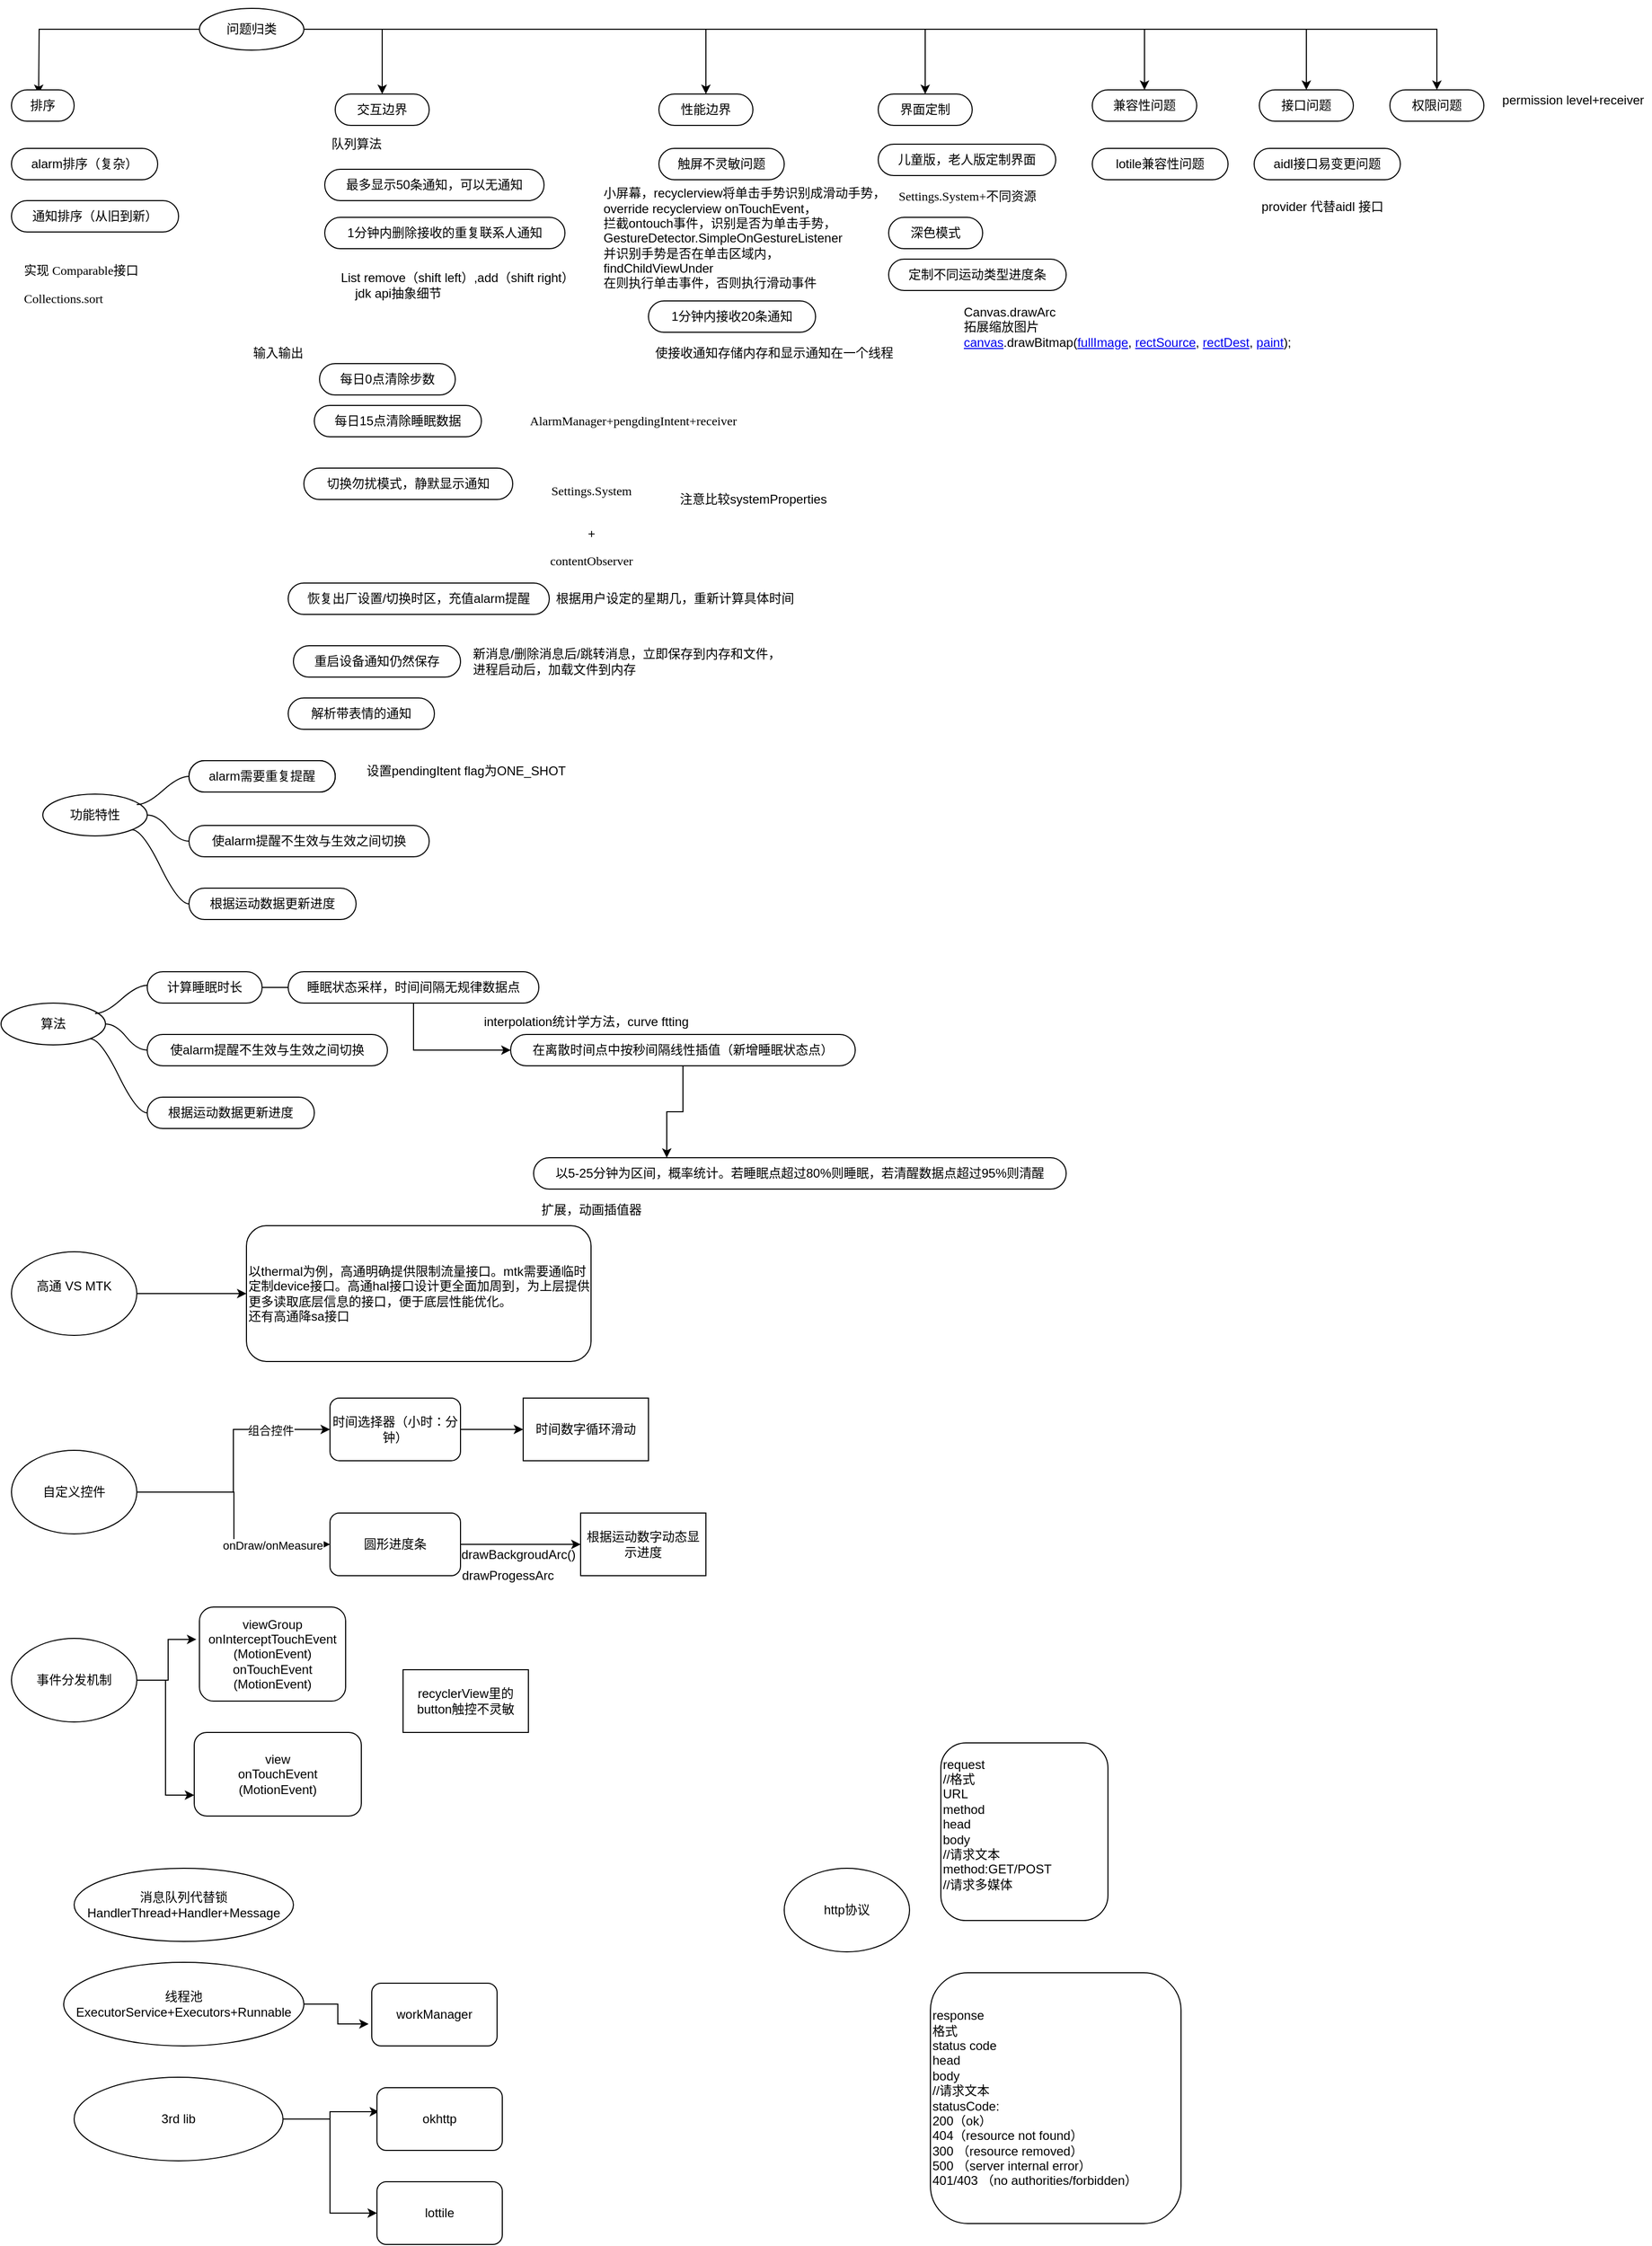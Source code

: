 <mxfile version="14.5.3" type="github" pages="8">
  <diagram id="mVWWuTxC_VbO-vwNad3Q" name="Plan">
    <mxGraphModel dx="782" dy="404" grid="1" gridSize="10" guides="1" tooltips="1" connect="1" arrows="1" fold="1" page="1" pageScale="1" pageWidth="850" pageHeight="1100" math="0" shadow="0">
      <root>
        <mxCell id="tNLlz-yMEQtdrSRHmOsQ-0" />
        <mxCell id="tNLlz-yMEQtdrSRHmOsQ-1" parent="tNLlz-yMEQtdrSRHmOsQ-0" />
        <mxCell id="tNLlz-yMEQtdrSRHmOsQ-23" style="edgeStyle=orthogonalEdgeStyle;rounded=0;orthogonalLoop=1;jettySize=auto;html=1;exitX=1;exitY=0.5;exitDx=0;exitDy=0;entryX=0.5;entryY=0;entryDx=0;entryDy=0;" parent="tNLlz-yMEQtdrSRHmOsQ-1" source="tNLlz-yMEQtdrSRHmOsQ-5" target="tNLlz-yMEQtdrSRHmOsQ-19" edge="1">
          <mxGeometry relative="1" as="geometry" />
        </mxCell>
        <mxCell id="tNLlz-yMEQtdrSRHmOsQ-24" style="edgeStyle=orthogonalEdgeStyle;rounded=0;orthogonalLoop=1;jettySize=auto;html=1;entryX=0.5;entryY=0;entryDx=0;entryDy=0;" parent="tNLlz-yMEQtdrSRHmOsQ-1" source="tNLlz-yMEQtdrSRHmOsQ-5" edge="1">
          <mxGeometry relative="1" as="geometry">
            <mxPoint x="36" y="152" as="targetPoint" />
          </mxGeometry>
        </mxCell>
        <mxCell id="tNLlz-yMEQtdrSRHmOsQ-25" style="edgeStyle=orthogonalEdgeStyle;rounded=0;orthogonalLoop=1;jettySize=auto;html=1;entryX=0.5;entryY=0;entryDx=0;entryDy=0;" parent="tNLlz-yMEQtdrSRHmOsQ-1" source="tNLlz-yMEQtdrSRHmOsQ-5" target="tNLlz-yMEQtdrSRHmOsQ-18" edge="1">
          <mxGeometry relative="1" as="geometry" />
        </mxCell>
        <mxCell id="tNLlz-yMEQtdrSRHmOsQ-34" style="edgeStyle=orthogonalEdgeStyle;rounded=0;orthogonalLoop=1;jettySize=auto;html=1;" parent="tNLlz-yMEQtdrSRHmOsQ-1" source="tNLlz-yMEQtdrSRHmOsQ-5" target="tNLlz-yMEQtdrSRHmOsQ-26" edge="1">
          <mxGeometry relative="1" as="geometry" />
        </mxCell>
        <mxCell id="tNLlz-yMEQtdrSRHmOsQ-56" style="edgeStyle=orthogonalEdgeStyle;rounded=0;orthogonalLoop=1;jettySize=auto;html=1;" parent="tNLlz-yMEQtdrSRHmOsQ-1" source="tNLlz-yMEQtdrSRHmOsQ-5" target="tNLlz-yMEQtdrSRHmOsQ-54" edge="1">
          <mxGeometry relative="1" as="geometry" />
        </mxCell>
        <mxCell id="tNLlz-yMEQtdrSRHmOsQ-57" style="edgeStyle=orthogonalEdgeStyle;rounded=0;orthogonalLoop=1;jettySize=auto;html=1;entryX=0.5;entryY=0;entryDx=0;entryDy=0;" parent="tNLlz-yMEQtdrSRHmOsQ-1" source="tNLlz-yMEQtdrSRHmOsQ-5" target="tNLlz-yMEQtdrSRHmOsQ-52" edge="1">
          <mxGeometry relative="1" as="geometry" />
        </mxCell>
        <mxCell id="tNLlz-yMEQtdrSRHmOsQ-61" style="edgeStyle=orthogonalEdgeStyle;rounded=0;orthogonalLoop=1;jettySize=auto;html=1;entryX=0.5;entryY=0;entryDx=0;entryDy=0;" parent="tNLlz-yMEQtdrSRHmOsQ-1" source="tNLlz-yMEQtdrSRHmOsQ-5" target="tNLlz-yMEQtdrSRHmOsQ-60" edge="1">
          <mxGeometry relative="1" as="geometry" />
        </mxCell>
        <mxCell id="tNLlz-yMEQtdrSRHmOsQ-5" value="问题归类" style="ellipse;whiteSpace=wrap;html=1;align=center;newEdgeStyle={&quot;edgeStyle&quot;:&quot;entityRelationEdgeStyle&quot;,&quot;startArrow&quot;:&quot;none&quot;,&quot;endArrow&quot;:&quot;none&quot;,&quot;segment&quot;:10,&quot;curved&quot;:1};treeFolding=1;treeMoving=1;" parent="tNLlz-yMEQtdrSRHmOsQ-1" vertex="1">
          <mxGeometry x="190" y="70" width="100" height="40" as="geometry" />
        </mxCell>
        <mxCell id="tNLlz-yMEQtdrSRHmOsQ-15" style="edgeStyle=orthogonalEdgeStyle;rounded=0;orthogonalLoop=1;jettySize=auto;html=1;exitX=0.5;exitY=1;exitDx=0;exitDy=0;" parent="tNLlz-yMEQtdrSRHmOsQ-1" edge="1">
          <mxGeometry relative="1" as="geometry">
            <mxPoint x="156" y="70" as="sourcePoint" />
            <mxPoint x="156" y="70" as="targetPoint" />
          </mxGeometry>
        </mxCell>
        <mxCell id="tNLlz-yMEQtdrSRHmOsQ-16" value="排序" style="whiteSpace=wrap;html=1;rounded=1;arcSize=50;align=center;verticalAlign=middle;strokeWidth=1;autosize=1;spacing=4;treeFolding=1;treeMoving=1;newEdgeStyle={&quot;edgeStyle&quot;:&quot;entityRelationEdgeStyle&quot;,&quot;startArrow&quot;:&quot;none&quot;,&quot;endArrow&quot;:&quot;none&quot;,&quot;segment&quot;:10,&quot;curved&quot;:1};" parent="tNLlz-yMEQtdrSRHmOsQ-1" vertex="1">
          <mxGeometry x="10" y="148" width="60" height="30" as="geometry" />
        </mxCell>
        <mxCell id="tNLlz-yMEQtdrSRHmOsQ-18" value="交互边界" style="whiteSpace=wrap;html=1;rounded=1;arcSize=50;align=center;verticalAlign=middle;strokeWidth=1;autosize=1;spacing=4;treeFolding=1;treeMoving=1;newEdgeStyle={&quot;edgeStyle&quot;:&quot;entityRelationEdgeStyle&quot;,&quot;startArrow&quot;:&quot;none&quot;,&quot;endArrow&quot;:&quot;none&quot;,&quot;segment&quot;:10,&quot;curved&quot;:1};" parent="tNLlz-yMEQtdrSRHmOsQ-1" vertex="1">
          <mxGeometry x="320" y="152" width="90" height="30" as="geometry" />
        </mxCell>
        <mxCell id="tNLlz-yMEQtdrSRHmOsQ-19" value="界面定制" style="whiteSpace=wrap;html=1;rounded=1;arcSize=50;align=center;verticalAlign=middle;strokeWidth=1;autosize=1;spacing=4;treeFolding=1;treeMoving=1;newEdgeStyle={&quot;edgeStyle&quot;:&quot;entityRelationEdgeStyle&quot;,&quot;startArrow&quot;:&quot;none&quot;,&quot;endArrow&quot;:&quot;none&quot;,&quot;segment&quot;:10,&quot;curved&quot;:1};" parent="tNLlz-yMEQtdrSRHmOsQ-1" vertex="1">
          <mxGeometry x="840" y="152" width="90" height="30" as="geometry" />
        </mxCell>
        <mxCell id="tNLlz-yMEQtdrSRHmOsQ-26" value="性能边界" style="whiteSpace=wrap;html=1;rounded=1;arcSize=50;align=center;verticalAlign=middle;strokeWidth=1;autosize=1;spacing=4;treeFolding=1;treeMoving=1;newEdgeStyle={&quot;edgeStyle&quot;:&quot;entityRelationEdgeStyle&quot;,&quot;startArrow&quot;:&quot;none&quot;,&quot;endArrow&quot;:&quot;none&quot;,&quot;segment&quot;:10,&quot;curved&quot;:1};" parent="tNLlz-yMEQtdrSRHmOsQ-1" vertex="1">
          <mxGeometry x="630" y="152" width="90" height="30" as="geometry" />
        </mxCell>
        <mxCell id="tNLlz-yMEQtdrSRHmOsQ-28" value="alarm排序（复杂）" style="whiteSpace=wrap;html=1;rounded=1;arcSize=50;align=center;verticalAlign=middle;strokeWidth=1;autosize=1;spacing=4;treeFolding=1;treeMoving=1;newEdgeStyle={&quot;edgeStyle&quot;:&quot;entityRelationEdgeStyle&quot;,&quot;startArrow&quot;:&quot;none&quot;,&quot;endArrow&quot;:&quot;none&quot;,&quot;segment&quot;:10,&quot;curved&quot;:1};" parent="tNLlz-yMEQtdrSRHmOsQ-1" vertex="1">
          <mxGeometry x="10" y="204" width="140" height="30" as="geometry" />
        </mxCell>
        <mxCell id="tNLlz-yMEQtdrSRHmOsQ-29" value="通知排序（从旧到新）" style="whiteSpace=wrap;html=1;rounded=1;arcSize=50;align=center;verticalAlign=middle;strokeWidth=1;autosize=1;spacing=4;treeFolding=1;treeMoving=1;newEdgeStyle={&quot;edgeStyle&quot;:&quot;entityRelationEdgeStyle&quot;,&quot;startArrow&quot;:&quot;none&quot;,&quot;endArrow&quot;:&quot;none&quot;,&quot;segment&quot;:10,&quot;curved&quot;:1};" parent="tNLlz-yMEQtdrSRHmOsQ-1" vertex="1">
          <mxGeometry x="10" y="254" width="160" height="30" as="geometry" />
        </mxCell>
        <mxCell id="tNLlz-yMEQtdrSRHmOsQ-30" value="最多显示50条通知，可以无通知" style="whiteSpace=wrap;html=1;rounded=1;arcSize=50;align=center;verticalAlign=middle;strokeWidth=1;autosize=1;spacing=4;treeFolding=1;treeMoving=1;newEdgeStyle={&quot;edgeStyle&quot;:&quot;entityRelationEdgeStyle&quot;,&quot;startArrow&quot;:&quot;none&quot;,&quot;endArrow&quot;:&quot;none&quot;,&quot;segment&quot;:10,&quot;curved&quot;:1};" parent="tNLlz-yMEQtdrSRHmOsQ-1" vertex="1">
          <mxGeometry x="310" y="224" width="210" height="30" as="geometry" />
        </mxCell>
        <mxCell id="tNLlz-yMEQtdrSRHmOsQ-31" style="edgeStyle=orthogonalEdgeStyle;rounded=0;orthogonalLoop=1;jettySize=auto;html=1;exitX=0.5;exitY=1;exitDx=0;exitDy=0;" parent="tNLlz-yMEQtdrSRHmOsQ-1" source="tNLlz-yMEQtdrSRHmOsQ-30" target="tNLlz-yMEQtdrSRHmOsQ-30" edge="1">
          <mxGeometry relative="1" as="geometry" />
        </mxCell>
        <mxCell id="tNLlz-yMEQtdrSRHmOsQ-35" value="1分钟内接收20条通知" style="whiteSpace=wrap;html=1;rounded=1;arcSize=50;align=center;verticalAlign=middle;strokeWidth=1;autosize=1;spacing=4;treeFolding=1;treeMoving=1;newEdgeStyle={&quot;edgeStyle&quot;:&quot;entityRelationEdgeStyle&quot;,&quot;startArrow&quot;:&quot;none&quot;,&quot;endArrow&quot;:&quot;none&quot;,&quot;segment&quot;:10,&quot;curved&quot;:1};" parent="tNLlz-yMEQtdrSRHmOsQ-1" vertex="1">
          <mxGeometry x="620" y="350" width="160" height="30" as="geometry" />
        </mxCell>
        <mxCell id="tNLlz-yMEQtdrSRHmOsQ-36" value="1分钟内删除接收的重复联系人通知" style="whiteSpace=wrap;html=1;rounded=1;arcSize=50;align=center;verticalAlign=middle;strokeWidth=1;autosize=1;spacing=4;treeFolding=1;treeMoving=1;newEdgeStyle={&quot;edgeStyle&quot;:&quot;entityRelationEdgeStyle&quot;,&quot;startArrow&quot;:&quot;none&quot;,&quot;endArrow&quot;:&quot;none&quot;,&quot;segment&quot;:10,&quot;curved&quot;:1};" parent="tNLlz-yMEQtdrSRHmOsQ-1" vertex="1">
          <mxGeometry x="310" y="270" width="230" height="30" as="geometry" />
        </mxCell>
        <mxCell id="tNLlz-yMEQtdrSRHmOsQ-37" value="儿童版，老人版定制界面" style="whiteSpace=wrap;html=1;rounded=1;arcSize=50;align=center;verticalAlign=middle;strokeWidth=1;autosize=1;spacing=4;treeFolding=1;treeMoving=1;newEdgeStyle={&quot;edgeStyle&quot;:&quot;entityRelationEdgeStyle&quot;,&quot;startArrow&quot;:&quot;none&quot;,&quot;endArrow&quot;:&quot;none&quot;,&quot;segment&quot;:10,&quot;curved&quot;:1};" parent="tNLlz-yMEQtdrSRHmOsQ-1" vertex="1">
          <mxGeometry x="840" y="200" width="170" height="30" as="geometry" />
        </mxCell>
        <mxCell id="tNLlz-yMEQtdrSRHmOsQ-38" value="重启设备通知仍然保存" style="whiteSpace=wrap;html=1;rounded=1;arcSize=50;align=center;verticalAlign=middle;strokeWidth=1;autosize=1;spacing=4;treeFolding=1;treeMoving=1;newEdgeStyle={&quot;edgeStyle&quot;:&quot;entityRelationEdgeStyle&quot;,&quot;startArrow&quot;:&quot;none&quot;,&quot;endArrow&quot;:&quot;none&quot;,&quot;segment&quot;:10,&quot;curved&quot;:1};" parent="tNLlz-yMEQtdrSRHmOsQ-1" vertex="1">
          <mxGeometry x="280" y="680" width="160" height="30" as="geometry" />
        </mxCell>
        <mxCell id="tNLlz-yMEQtdrSRHmOsQ-39" value="切换勿扰模式，静默显示通知" style="whiteSpace=wrap;html=1;rounded=1;arcSize=50;align=center;verticalAlign=middle;strokeWidth=1;autosize=1;spacing=4;treeFolding=1;treeMoving=1;newEdgeStyle={&quot;edgeStyle&quot;:&quot;entityRelationEdgeStyle&quot;,&quot;startArrow&quot;:&quot;none&quot;,&quot;endArrow&quot;:&quot;none&quot;,&quot;segment&quot;:10,&quot;curved&quot;:1};" parent="tNLlz-yMEQtdrSRHmOsQ-1" vertex="1">
          <mxGeometry x="290" y="510" width="200" height="30" as="geometry" />
        </mxCell>
        <mxCell id="tNLlz-yMEQtdrSRHmOsQ-40" value="解析带表情的通知" style="whiteSpace=wrap;html=1;rounded=1;arcSize=50;align=center;verticalAlign=middle;strokeWidth=1;autosize=1;spacing=4;treeFolding=1;treeMoving=1;newEdgeStyle={&quot;edgeStyle&quot;:&quot;entityRelationEdgeStyle&quot;,&quot;startArrow&quot;:&quot;none&quot;,&quot;endArrow&quot;:&quot;none&quot;,&quot;segment&quot;:10,&quot;curved&quot;:1};" parent="tNLlz-yMEQtdrSRHmOsQ-1" vertex="1">
          <mxGeometry x="275" y="730" width="140" height="30" as="geometry" />
        </mxCell>
        <mxCell id="tNLlz-yMEQtdrSRHmOsQ-41" value="触屏不灵敏问题" style="whiteSpace=wrap;html=1;rounded=1;arcSize=50;align=center;verticalAlign=middle;strokeWidth=1;autosize=1;spacing=4;treeFolding=1;treeMoving=1;newEdgeStyle={&quot;edgeStyle&quot;:&quot;entityRelationEdgeStyle&quot;,&quot;startArrow&quot;:&quot;none&quot;,&quot;endArrow&quot;:&quot;none&quot;,&quot;segment&quot;:10,&quot;curved&quot;:1};" parent="tNLlz-yMEQtdrSRHmOsQ-1" vertex="1">
          <mxGeometry x="630" y="204" width="120" height="30" as="geometry" />
        </mxCell>
        <mxCell id="tNLlz-yMEQtdrSRHmOsQ-42" value="恢复出厂设置/切换时区，充值alarm提醒" style="whiteSpace=wrap;html=1;rounded=1;arcSize=50;align=center;verticalAlign=middle;strokeWidth=1;autosize=1;spacing=4;treeFolding=1;treeMoving=1;newEdgeStyle={&quot;edgeStyle&quot;:&quot;entityRelationEdgeStyle&quot;,&quot;startArrow&quot;:&quot;none&quot;,&quot;endArrow&quot;:&quot;none&quot;,&quot;segment&quot;:10,&quot;curved&quot;:1};" parent="tNLlz-yMEQtdrSRHmOsQ-1" vertex="1">
          <mxGeometry x="275" y="620" width="250" height="30" as="geometry" />
        </mxCell>
        <mxCell id="tNLlz-yMEQtdrSRHmOsQ-43" value="功能特性" style="ellipse;whiteSpace=wrap;html=1;align=center;newEdgeStyle={&quot;edgeStyle&quot;:&quot;entityRelationEdgeStyle&quot;,&quot;startArrow&quot;:&quot;none&quot;,&quot;endArrow&quot;:&quot;none&quot;,&quot;segment&quot;:10,&quot;curved&quot;:1};treeFolding=1;treeMoving=1;" parent="tNLlz-yMEQtdrSRHmOsQ-1" vertex="1">
          <mxGeometry x="40" y="822" width="100" height="40" as="geometry" />
        </mxCell>
        <mxCell id="tNLlz-yMEQtdrSRHmOsQ-44" value="alarm需要重复提醒" style="whiteSpace=wrap;html=1;rounded=1;arcSize=50;align=center;verticalAlign=middle;strokeWidth=1;autosize=1;spacing=4;treeFolding=1;treeMoving=1;newEdgeStyle={&quot;edgeStyle&quot;:&quot;entityRelationEdgeStyle&quot;,&quot;startArrow&quot;:&quot;none&quot;,&quot;endArrow&quot;:&quot;none&quot;,&quot;segment&quot;:10,&quot;curved&quot;:1};" parent="tNLlz-yMEQtdrSRHmOsQ-1" vertex="1">
          <mxGeometry x="180" y="790" width="140" height="30" as="geometry" />
        </mxCell>
        <mxCell id="tNLlz-yMEQtdrSRHmOsQ-45" value="" style="edgeStyle=entityRelationEdgeStyle;startArrow=none;endArrow=none;segment=10;curved=1;" parent="tNLlz-yMEQtdrSRHmOsQ-1" target="tNLlz-yMEQtdrSRHmOsQ-44" edge="1">
          <mxGeometry relative="1" as="geometry">
            <mxPoint x="130" y="832" as="sourcePoint" />
          </mxGeometry>
        </mxCell>
        <mxCell id="tNLlz-yMEQtdrSRHmOsQ-46" value="使alarm提醒不生效与生效之间切换" style="whiteSpace=wrap;html=1;rounded=1;arcSize=50;align=center;verticalAlign=middle;strokeWidth=1;autosize=1;spacing=4;treeFolding=1;treeMoving=1;newEdgeStyle={&quot;edgeStyle&quot;:&quot;entityRelationEdgeStyle&quot;,&quot;startArrow&quot;:&quot;none&quot;,&quot;endArrow&quot;:&quot;none&quot;,&quot;segment&quot;:10,&quot;curved&quot;:1};" parent="tNLlz-yMEQtdrSRHmOsQ-1" vertex="1">
          <mxGeometry x="180" y="852" width="230" height="30" as="geometry" />
        </mxCell>
        <mxCell id="tNLlz-yMEQtdrSRHmOsQ-47" value="" style="edgeStyle=entityRelationEdgeStyle;startArrow=none;endArrow=none;segment=10;curved=1;exitX=1;exitY=0.5;exitDx=0;exitDy=0;" parent="tNLlz-yMEQtdrSRHmOsQ-1" source="tNLlz-yMEQtdrSRHmOsQ-43" target="tNLlz-yMEQtdrSRHmOsQ-46" edge="1">
          <mxGeometry relative="1" as="geometry">
            <mxPoint x="160" y="882" as="sourcePoint" />
          </mxGeometry>
        </mxCell>
        <mxCell id="tNLlz-yMEQtdrSRHmOsQ-48" value="定制不同运动类型进度条" style="whiteSpace=wrap;html=1;rounded=1;arcSize=50;align=center;verticalAlign=middle;strokeWidth=1;autosize=1;spacing=4;treeFolding=1;treeMoving=1;newEdgeStyle={&quot;edgeStyle&quot;:&quot;entityRelationEdgeStyle&quot;,&quot;startArrow&quot;:&quot;none&quot;,&quot;endArrow&quot;:&quot;none&quot;,&quot;segment&quot;:10,&quot;curved&quot;:1};" parent="tNLlz-yMEQtdrSRHmOsQ-1" vertex="1">
          <mxGeometry x="850" y="310" width="170" height="30" as="geometry" />
        </mxCell>
        <mxCell id="tNLlz-yMEQtdrSRHmOsQ-50" value="根据运动数据更新进度" style="whiteSpace=wrap;html=1;rounded=1;arcSize=50;align=center;verticalAlign=middle;strokeWidth=1;autosize=1;spacing=4;treeFolding=1;treeMoving=1;newEdgeStyle={&quot;edgeStyle&quot;:&quot;entityRelationEdgeStyle&quot;,&quot;startArrow&quot;:&quot;none&quot;,&quot;endArrow&quot;:&quot;none&quot;,&quot;segment&quot;:10,&quot;curved&quot;:1};" parent="tNLlz-yMEQtdrSRHmOsQ-1" vertex="1">
          <mxGeometry x="180" y="912" width="160" height="30" as="geometry" />
        </mxCell>
        <mxCell id="tNLlz-yMEQtdrSRHmOsQ-51" value="" style="edgeStyle=entityRelationEdgeStyle;startArrow=none;endArrow=none;segment=10;curved=1;exitX=1;exitY=1;exitDx=0;exitDy=0;" parent="tNLlz-yMEQtdrSRHmOsQ-1" source="tNLlz-yMEQtdrSRHmOsQ-43" target="tNLlz-yMEQtdrSRHmOsQ-50" edge="1">
          <mxGeometry relative="1" as="geometry">
            <mxPoint x="130" y="882" as="sourcePoint" />
          </mxGeometry>
        </mxCell>
        <mxCell id="tNLlz-yMEQtdrSRHmOsQ-52" value="兼容性问题" style="whiteSpace=wrap;html=1;rounded=1;arcSize=50;align=center;verticalAlign=middle;strokeWidth=1;autosize=1;spacing=4;treeFolding=1;treeMoving=1;newEdgeStyle={&quot;edgeStyle&quot;:&quot;entityRelationEdgeStyle&quot;,&quot;startArrow&quot;:&quot;none&quot;,&quot;endArrow&quot;:&quot;none&quot;,&quot;segment&quot;:10,&quot;curved&quot;:1};" parent="tNLlz-yMEQtdrSRHmOsQ-1" vertex="1">
          <mxGeometry x="1045" y="148" width="100" height="30" as="geometry" />
        </mxCell>
        <mxCell id="tNLlz-yMEQtdrSRHmOsQ-53" value="lotile兼容性问题" style="whiteSpace=wrap;html=1;rounded=1;arcSize=50;align=center;verticalAlign=middle;strokeWidth=1;autosize=1;spacing=4;treeFolding=1;treeMoving=1;newEdgeStyle={&quot;edgeStyle&quot;:&quot;entityRelationEdgeStyle&quot;,&quot;startArrow&quot;:&quot;none&quot;,&quot;endArrow&quot;:&quot;none&quot;,&quot;segment&quot;:10,&quot;curved&quot;:1};" parent="tNLlz-yMEQtdrSRHmOsQ-1" vertex="1">
          <mxGeometry x="1045" y="204" width="130" height="30" as="geometry" />
        </mxCell>
        <mxCell id="tNLlz-yMEQtdrSRHmOsQ-54" value="接口问题" style="whiteSpace=wrap;html=1;rounded=1;arcSize=50;align=center;verticalAlign=middle;strokeWidth=1;autosize=1;spacing=4;treeFolding=1;treeMoving=1;newEdgeStyle={&quot;edgeStyle&quot;:&quot;entityRelationEdgeStyle&quot;,&quot;startArrow&quot;:&quot;none&quot;,&quot;endArrow&quot;:&quot;none&quot;,&quot;segment&quot;:10,&quot;curved&quot;:1};" parent="tNLlz-yMEQtdrSRHmOsQ-1" vertex="1">
          <mxGeometry x="1205" y="148" width="90" height="30" as="geometry" />
        </mxCell>
        <mxCell id="tNLlz-yMEQtdrSRHmOsQ-55" value="aidl接口易变更问题" style="whiteSpace=wrap;html=1;rounded=1;arcSize=50;align=center;verticalAlign=middle;strokeWidth=1;autosize=1;spacing=4;treeFolding=1;treeMoving=1;newEdgeStyle={&quot;edgeStyle&quot;:&quot;entityRelationEdgeStyle&quot;,&quot;startArrow&quot;:&quot;none&quot;,&quot;endArrow&quot;:&quot;none&quot;,&quot;segment&quot;:10,&quot;curved&quot;:1};" parent="tNLlz-yMEQtdrSRHmOsQ-1" vertex="1">
          <mxGeometry x="1200" y="204" width="140" height="30" as="geometry" />
        </mxCell>
        <mxCell id="tNLlz-yMEQtdrSRHmOsQ-58" value="每日0点清除步数" style="whiteSpace=wrap;html=1;rounded=1;arcSize=50;align=center;verticalAlign=middle;strokeWidth=1;autosize=1;spacing=4;treeFolding=1;treeMoving=1;newEdgeStyle={&quot;edgeStyle&quot;:&quot;entityRelationEdgeStyle&quot;,&quot;startArrow&quot;:&quot;none&quot;,&quot;endArrow&quot;:&quot;none&quot;,&quot;segment&quot;:10,&quot;curved&quot;:1};" parent="tNLlz-yMEQtdrSRHmOsQ-1" vertex="1">
          <mxGeometry x="305" y="410" width="130" height="30" as="geometry" />
        </mxCell>
        <mxCell id="tNLlz-yMEQtdrSRHmOsQ-59" value="每日15点清除睡眠数据" style="whiteSpace=wrap;html=1;rounded=1;arcSize=50;align=center;verticalAlign=middle;strokeWidth=1;autosize=1;spacing=4;treeFolding=1;treeMoving=1;newEdgeStyle={&quot;edgeStyle&quot;:&quot;entityRelationEdgeStyle&quot;,&quot;startArrow&quot;:&quot;none&quot;,&quot;endArrow&quot;:&quot;none&quot;,&quot;segment&quot;:10,&quot;curved&quot;:1};" parent="tNLlz-yMEQtdrSRHmOsQ-1" vertex="1">
          <mxGeometry x="300" y="450" width="160" height="30" as="geometry" />
        </mxCell>
        <mxCell id="tNLlz-yMEQtdrSRHmOsQ-60" value="权限问题" style="whiteSpace=wrap;html=1;rounded=1;arcSize=50;align=center;verticalAlign=middle;strokeWidth=1;autosize=1;spacing=4;treeFolding=1;treeMoving=1;newEdgeStyle={&quot;edgeStyle&quot;:&quot;entityRelationEdgeStyle&quot;,&quot;startArrow&quot;:&quot;none&quot;,&quot;endArrow&quot;:&quot;none&quot;,&quot;segment&quot;:10,&quot;curved&quot;:1};" parent="tNLlz-yMEQtdrSRHmOsQ-1" vertex="1">
          <mxGeometry x="1330" y="148" width="90" height="30" as="geometry" />
        </mxCell>
        <mxCell id="z47raid-4QwAcMhE8_F2-0" value="&lt;div align=&quot;left&quot;&gt;&lt;font style=&quot;font-size: 12px&quot; face=&quot;Verdana&quot;&gt;实现 Comparable接口&lt;/font&gt;&lt;/div&gt;&lt;div align=&quot;left&quot;&gt;&lt;pre style=&quot;background-color: rgb(255 , 255 , 255) ; color: rgb(0 , 0 , 0)&quot;&gt;&lt;font style=&quot;font-size: 12px&quot; face=&quot;Verdana&quot;&gt;Collections.sort&lt;/font&gt;&lt;/pre&gt;&lt;/div&gt;" style="text;html=1;align=left;verticalAlign=middle;resizable=0;points=[];autosize=1;" parent="tNLlz-yMEQtdrSRHmOsQ-1" vertex="1">
          <mxGeometry x="20" y="310" width="140" height="60" as="geometry" />
        </mxCell>
        <mxCell id="z47raid-4QwAcMhE8_F2-1" value="队列算法" style="text;html=1;align=center;verticalAlign=middle;resizable=0;points=[];autosize=1;" parent="tNLlz-yMEQtdrSRHmOsQ-1" vertex="1">
          <mxGeometry x="310" y="190" width="60" height="20" as="geometry" />
        </mxCell>
        <mxCell id="z47raid-4QwAcMhE8_F2-2" value="alarm需要重复提醒" style="whiteSpace=wrap;html=1;rounded=1;arcSize=50;align=center;verticalAlign=middle;strokeWidth=1;autosize=1;spacing=4;treeFolding=1;treeMoving=1;newEdgeStyle={&quot;edgeStyle&quot;:&quot;entityRelationEdgeStyle&quot;,&quot;startArrow&quot;:&quot;none&quot;,&quot;endArrow&quot;:&quot;none&quot;,&quot;segment&quot;:10,&quot;curved&quot;:1};" parent="tNLlz-yMEQtdrSRHmOsQ-1" vertex="1">
          <mxGeometry x="180" y="790" width="140" height="30" as="geometry" />
        </mxCell>
        <mxCell id="z47raid-4QwAcMhE8_F2-3" value="alarm需要重复提醒" style="whiteSpace=wrap;html=1;rounded=1;arcSize=50;align=center;verticalAlign=middle;strokeWidth=1;autosize=1;spacing=4;treeFolding=1;treeMoving=1;newEdgeStyle={&quot;edgeStyle&quot;:&quot;entityRelationEdgeStyle&quot;,&quot;startArrow&quot;:&quot;none&quot;,&quot;endArrow&quot;:&quot;none&quot;,&quot;segment&quot;:10,&quot;curved&quot;:1};" parent="tNLlz-yMEQtdrSRHmOsQ-1" vertex="1">
          <mxGeometry x="180" y="790" width="140" height="30" as="geometry" />
        </mxCell>
        <mxCell id="z47raid-4QwAcMhE8_F2-4" value="输入输出" style="text;html=1;align=center;verticalAlign=middle;resizable=0;points=[];autosize=1;" parent="tNLlz-yMEQtdrSRHmOsQ-1" vertex="1">
          <mxGeometry x="235" y="390" width="60" height="20" as="geometry" />
        </mxCell>
        <mxCell id="BQzjKILyL0WDWtUlH1uS-0" value="&lt;div&gt;&amp;nbsp;&amp;nbsp;&amp;nbsp;&amp;nbsp;&amp;nbsp;&amp;nbsp;&amp;nbsp;&amp;nbsp;&amp;nbsp;&amp;nbsp;&amp;nbsp;&amp;nbsp;&amp;nbsp;&amp;nbsp;&amp;nbsp;&amp;nbsp;&amp;nbsp;&amp;nbsp;&amp;nbsp;&amp;nbsp;&amp;nbsp;&amp;nbsp;&amp;nbsp;&amp;nbsp;&amp;nbsp;&amp;nbsp;&amp;nbsp;&amp;nbsp;&amp;nbsp;&amp;nbsp;&amp;nbsp;&amp;nbsp;&amp;nbsp; List remove（shift left）,add（shift right） &lt;br&gt;&lt;/div&gt;&lt;div&gt;jdk api抽象细节&lt;/div&gt;" style="text;html=1;align=center;verticalAlign=middle;resizable=0;points=[];autosize=1;" parent="tNLlz-yMEQtdrSRHmOsQ-1" vertex="1">
          <mxGeometry x="205" y="320" width="350" height="30" as="geometry" />
        </mxCell>
        <mxCell id="BQzjKILyL0WDWtUlH1uS-1" value="&lt;pre style=&quot;background-color: rgb(255 , 255 , 255) ; color: rgb(0 , 0 , 0) ; font-family: &amp;#34;consolas&amp;#34;&quot;&gt;&lt;font style=&quot;font-size: 12px&quot;&gt;AlarmManager&lt;/font&gt;&lt;font style=&quot;font-size: 12px&quot;&gt;+pengdingIntent+receiver&lt;/font&gt;&lt;/pre&gt;" style="text;html=1;align=center;verticalAlign=middle;resizable=0;points=[];autosize=1;" parent="tNLlz-yMEQtdrSRHmOsQ-1" vertex="1">
          <mxGeometry x="480" y="445" width="250" height="40" as="geometry" />
        </mxCell>
        <mxCell id="BQzjKILyL0WDWtUlH1uS-2" value="&lt;pre style=&quot;background-color: rgb(255 , 255 , 255) ; color: rgb(0 , 0 , 0) ; font-family: &amp;#34;consolas&amp;#34;&quot;&gt;&lt;font style=&quot;font-size: 12px&quot;&gt;Settings.System&lt;/font&gt;&lt;/pre&gt;&lt;div&gt;&lt;font style=&quot;font-size: 12px&quot;&gt;&lt;br&gt;&lt;/font&gt;&lt;/div&gt;&lt;div&gt;&lt;font style=&quot;font-size: 12px&quot;&gt;+&lt;br&gt;&lt;/font&gt;&lt;pre style=&quot;background-color: rgb(255 , 255 , 255) ; color: rgb(0 , 0 , 0) ; font-family: &amp;#34;consolas&amp;#34;&quot;&gt;&lt;font style=&quot;font-size: 12px&quot;&gt;contentObserver&lt;/font&gt;&lt;/pre&gt;&lt;/div&gt;" style="text;html=1;align=center;verticalAlign=middle;resizable=0;points=[];autosize=1;" parent="tNLlz-yMEQtdrSRHmOsQ-1" vertex="1">
          <mxGeometry x="510" y="510" width="110" height="110" as="geometry" />
        </mxCell>
        <mxCell id="BQzjKILyL0WDWtUlH1uS-3" value="&amp;nbsp;&amp;nbsp;&amp;nbsp;&amp;nbsp;&amp;nbsp;&amp;nbsp;&amp;nbsp;&amp;nbsp;&amp;nbsp;&amp;nbsp;&amp;nbsp;&amp;nbsp;&amp;nbsp;&amp;nbsp; 根据用户设定的星期几，重新计算具体时间" style="text;html=1;align=center;verticalAlign=middle;resizable=0;points=[];autosize=1;" parent="tNLlz-yMEQtdrSRHmOsQ-1" vertex="1">
          <mxGeometry x="475" y="625" width="290" height="20" as="geometry" />
        </mxCell>
        <mxCell id="BQzjKILyL0WDWtUlH1uS-4" value="注意比较systemProperties" style="text;html=1;align=center;verticalAlign=middle;resizable=0;points=[];autosize=1;" parent="tNLlz-yMEQtdrSRHmOsQ-1" vertex="1">
          <mxGeometry x="640" y="530" width="160" height="20" as="geometry" />
        </mxCell>
        <mxCell id="BQzjKILyL0WDWtUlH1uS-5" value="&lt;div align=&quot;left&quot;&gt;新消息/删除消息后/跳转消息，立即保存到内存和文件，&lt;/div&gt;&lt;div align=&quot;left&quot;&gt;进程启动后，加载文件到内存&lt;/div&gt;" style="text;html=1;align=left;verticalAlign=middle;resizable=0;points=[];autosize=1;" parent="tNLlz-yMEQtdrSRHmOsQ-1" vertex="1">
          <mxGeometry x="450" y="680" width="310" height="30" as="geometry" />
        </mxCell>
        <mxCell id="BQzjKILyL0WDWtUlH1uS-6" value="&lt;pre style=&quot;background-color: rgb(255 , 255 , 255) ; color: rgb(0 , 0 , 0) ; font-family: &amp;#34;consolas&amp;#34;&quot;&gt;&lt;font style=&quot;font-size: 12px&quot;&gt;Settings.System+不同资源&lt;/font&gt;&lt;/pre&gt;" style="text;html=1;align=center;verticalAlign=middle;resizable=0;points=[];autosize=1;" parent="tNLlz-yMEQtdrSRHmOsQ-1" vertex="1">
          <mxGeometry x="840" y="230" width="170" height="40" as="geometry" />
        </mxCell>
        <mxCell id="BQzjKILyL0WDWtUlH1uS-7" value="permission level+receiver" style="text;html=1;align=center;verticalAlign=middle;resizable=0;points=[];autosize=1;" parent="tNLlz-yMEQtdrSRHmOsQ-1" vertex="1">
          <mxGeometry x="1430" y="148" width="150" height="20" as="geometry" />
        </mxCell>
        <mxCell id="BQzjKILyL0WDWtUlH1uS-8" value="provider 代替aidl 接口" style="text;html=1;align=center;verticalAlign=middle;resizable=0;points=[];autosize=1;" parent="tNLlz-yMEQtdrSRHmOsQ-1" vertex="1">
          <mxGeometry x="1200" y="250" width="130" height="20" as="geometry" />
        </mxCell>
        <mxCell id="BQzjKILyL0WDWtUlH1uS-9" value="&lt;div align=&quot;left&quot;&gt;&lt;font style=&quot;font-size: 12px&quot;&gt;小屏幕，recyclerview将单击手势识别成滑动手势，&lt;/font&gt;&lt;/div&gt;&lt;div align=&quot;left&quot;&gt;&lt;font style=&quot;font-size: 12px&quot;&gt;override recyclerview&lt;/font&gt;&lt;font style=&quot;font-size: 12px&quot;&gt; onTouchEvent&lt;/font&gt;&lt;font style=&quot;font-size: 12px&quot;&gt;，&lt;/font&gt;&lt;/div&gt;&lt;div align=&quot;left&quot;&gt;&lt;font style=&quot;font-size: 12px&quot;&gt;拦截ontouch事件，识别是否为单击手势，&lt;/font&gt;&lt;font style=&quot;font-size: 12px&quot;&gt;&lt;br&gt;&lt;/font&gt;&lt;/div&gt;&lt;div align=&quot;left&quot;&gt;&lt;font style=&quot;font-size: 12px&quot;&gt;GestureDetector.SimpleOnGestureListener&lt;/font&gt;&lt;/div&gt;&lt;div align=&quot;left&quot;&gt;&lt;font style=&quot;font-size: 12px&quot;&gt;并识别手势是否在单击区域内，&lt;font style=&quot;font-size: 12px&quot;&gt;&lt;br&gt;&lt;/font&gt;&lt;/font&gt;&lt;/div&gt;&lt;div align=&quot;left&quot;&gt;&lt;font style=&quot;font-size: 12px&quot;&gt;findChildViewUnder&lt;/font&gt;&lt;/div&gt;&lt;div align=&quot;left&quot;&gt;&lt;font style=&quot;font-size: 12px&quot;&gt;在则执行单击事件，否则执行滑动事件&lt;/font&gt;&lt;/div&gt;" style="text;html=1;align=left;verticalAlign=middle;resizable=0;points=[];autosize=1;" parent="tNLlz-yMEQtdrSRHmOsQ-1" vertex="1">
          <mxGeometry x="575" y="240" width="290" height="100" as="geometry" />
        </mxCell>
        <mxCell id="BQzjKILyL0WDWtUlH1uS-10" value="使接收通知存储内存和显示通知在一个线程" style="text;html=1;align=center;verticalAlign=middle;resizable=0;points=[];autosize=1;" parent="tNLlz-yMEQtdrSRHmOsQ-1" vertex="1">
          <mxGeometry x="620" y="390" width="240" height="20" as="geometry" />
        </mxCell>
        <mxCell id="BQzjKILyL0WDWtUlH1uS-11" value="深色模式" style="whiteSpace=wrap;html=1;rounded=1;arcSize=50;align=center;verticalAlign=middle;strokeWidth=1;autosize=1;spacing=4;treeFolding=1;treeMoving=1;newEdgeStyle={&quot;edgeStyle&quot;:&quot;entityRelationEdgeStyle&quot;,&quot;startArrow&quot;:&quot;none&quot;,&quot;endArrow&quot;:&quot;none&quot;,&quot;segment&quot;:10,&quot;curved&quot;:1};" parent="tNLlz-yMEQtdrSRHmOsQ-1" vertex="1">
          <mxGeometry x="850" y="270" width="90" height="30" as="geometry" />
        </mxCell>
        <mxCell id="BQzjKILyL0WDWtUlH1uS-12" value="设置pendingItent flag为ONE_SHOT" style="text;html=1;align=center;verticalAlign=middle;resizable=0;points=[];autosize=1;" parent="tNLlz-yMEQtdrSRHmOsQ-1" vertex="1">
          <mxGeometry x="340" y="790" width="210" height="20" as="geometry" />
        </mxCell>
        <mxCell id="2henv8yXizlIHoVuq8M5-0" value="&lt;div&gt;Canvas.drawArc&lt;/div&gt;&lt;div&gt;拓展缩放图片&lt;/div&gt;&lt;div&gt; &lt;span class=&quot;cm-variable-2&quot;&gt;&lt;a class=&quot;semantic-decoration&quot; href=&quot;https://cs.android.com/android/platform/superproject/+/master:packages/apps/Settings/src/com/android/settings/users/EditUserPhotoController.java;drc=master;l=299?q=EditUserPhotoController&amp;amp;ss=android%2Fplatform%2Fsuperproject&quot;&gt;canvas&lt;/a&gt;&lt;/span&gt;.drawBitmap(&lt;span class=&quot;cm-variable-2&quot;&gt;&lt;a class=&quot;semantic-decoration&quot; href=&quot;https://cs.android.com/android/platform/superproject/+/master:packages/apps/Settings/src/com/android/settings/users/EditUserPhotoController.java;drc=master;l=300?q=EditUserPhotoController&amp;amp;ss=android%2Fplatform%2Fsuperproject&quot;&gt;fullImage&lt;/a&gt;&lt;/span&gt;, &lt;span class=&quot;cm-variable-2&quot;&gt;&lt;a class=&quot;semantic-decoration&quot; href=&quot;https://cs.android.com/android/platform/superproject/+/master:packages/apps/Settings/src/com/android/settings/users/EditUserPhotoController.java;drc=master;l=313?q=EditUserPhotoController&amp;amp;ss=android%2Fplatform%2Fsuperproject&quot;&gt;rectSource&lt;/a&gt;&lt;/span&gt;, &lt;span class=&quot;cm-variable-2&quot;&gt;&lt;a class=&quot;semantic-decoration&quot; href=&quot;https://cs.android.com/android/platform/superproject/+/master:packages/apps/Settings/src/com/android/settings/users/EditUserPhotoController.java;drc=master;l=315?q=EditUserPhotoController&amp;amp;ss=android%2Fplatform%2Fsuperproject&quot;&gt;rectDest&lt;/a&gt;&lt;/span&gt;, &lt;span class=&quot;cm-variable-2&quot;&gt;&lt;a class=&quot;semantic-decoration&quot; href=&quot;https://cs.android.com/android/platform/superproject/+/master:packages/apps/Settings/src/com/android/settings/users/EditUserPhotoController.java;drc=master;l=316?q=EditUserPhotoController&amp;amp;ss=android%2Fplatform%2Fsuperproject&quot;&gt;paint&lt;/a&gt;&lt;/span&gt;);&lt;/div&gt;" style="text;html=1;align=left;verticalAlign=middle;resizable=0;points=[];autosize=1;" parent="tNLlz-yMEQtdrSRHmOsQ-1" vertex="1">
          <mxGeometry x="920" y="350" width="330" height="50" as="geometry" />
        </mxCell>
        <mxCell id="v8KJgjF3nx-LMQuyAALV-0" value="算法" style="ellipse;whiteSpace=wrap;html=1;align=center;newEdgeStyle={&quot;edgeStyle&quot;:&quot;entityRelationEdgeStyle&quot;,&quot;startArrow&quot;:&quot;none&quot;,&quot;endArrow&quot;:&quot;none&quot;,&quot;segment&quot;:10,&quot;curved&quot;:1};treeFolding=1;treeMoving=1;" parent="tNLlz-yMEQtdrSRHmOsQ-1" vertex="1">
          <mxGeometry y="1022" width="100" height="40" as="geometry" />
        </mxCell>
        <mxCell id="v8KJgjF3nx-LMQuyAALV-1" value="" style="edgeStyle=entityRelationEdgeStyle;startArrow=none;endArrow=none;segment=10;curved=1;" parent="tNLlz-yMEQtdrSRHmOsQ-1" edge="1">
          <mxGeometry relative="1" as="geometry">
            <mxPoint x="90" y="1032" as="sourcePoint" />
            <mxPoint x="140" y="1005" as="targetPoint" />
          </mxGeometry>
        </mxCell>
        <mxCell id="v8KJgjF3nx-LMQuyAALV-2" value="使alarm提醒不生效与生效之间切换" style="whiteSpace=wrap;html=1;rounded=1;arcSize=50;align=center;verticalAlign=middle;strokeWidth=1;autosize=1;spacing=4;treeFolding=1;treeMoving=1;newEdgeStyle={&quot;edgeStyle&quot;:&quot;entityRelationEdgeStyle&quot;,&quot;startArrow&quot;:&quot;none&quot;,&quot;endArrow&quot;:&quot;none&quot;,&quot;segment&quot;:10,&quot;curved&quot;:1};" parent="tNLlz-yMEQtdrSRHmOsQ-1" vertex="1">
          <mxGeometry x="140" y="1052" width="230" height="30" as="geometry" />
        </mxCell>
        <mxCell id="v8KJgjF3nx-LMQuyAALV-3" value="" style="edgeStyle=entityRelationEdgeStyle;startArrow=none;endArrow=none;segment=10;curved=1;exitX=1;exitY=0.5;exitDx=0;exitDy=0;" parent="tNLlz-yMEQtdrSRHmOsQ-1" source="v8KJgjF3nx-LMQuyAALV-0" target="v8KJgjF3nx-LMQuyAALV-2" edge="1">
          <mxGeometry relative="1" as="geometry">
            <mxPoint x="120" y="1082" as="sourcePoint" />
          </mxGeometry>
        </mxCell>
        <mxCell id="v8KJgjF3nx-LMQuyAALV-4" value="根据运动数据更新进度" style="whiteSpace=wrap;html=1;rounded=1;arcSize=50;align=center;verticalAlign=middle;strokeWidth=1;autosize=1;spacing=4;treeFolding=1;treeMoving=1;newEdgeStyle={&quot;edgeStyle&quot;:&quot;entityRelationEdgeStyle&quot;,&quot;startArrow&quot;:&quot;none&quot;,&quot;endArrow&quot;:&quot;none&quot;,&quot;segment&quot;:10,&quot;curved&quot;:1};" parent="tNLlz-yMEQtdrSRHmOsQ-1" vertex="1">
          <mxGeometry x="140" y="1112" width="160" height="30" as="geometry" />
        </mxCell>
        <mxCell id="v8KJgjF3nx-LMQuyAALV-5" value="" style="edgeStyle=entityRelationEdgeStyle;startArrow=none;endArrow=none;segment=10;curved=1;exitX=1;exitY=1;exitDx=0;exitDy=0;" parent="tNLlz-yMEQtdrSRHmOsQ-1" source="v8KJgjF3nx-LMQuyAALV-0" target="v8KJgjF3nx-LMQuyAALV-4" edge="1">
          <mxGeometry relative="1" as="geometry">
            <mxPoint x="90" y="1082" as="sourcePoint" />
          </mxGeometry>
        </mxCell>
        <mxCell id="v8KJgjF3nx-LMQuyAALV-7" style="edgeStyle=orthogonalEdgeStyle;rounded=0;orthogonalLoop=1;jettySize=auto;html=1;exitX=1;exitY=0.5;exitDx=0;exitDy=0;" parent="tNLlz-yMEQtdrSRHmOsQ-1" source="v8KJgjF3nx-LMQuyAALV-6" edge="1">
          <mxGeometry relative="1" as="geometry">
            <mxPoint x="290" y="1007" as="targetPoint" />
          </mxGeometry>
        </mxCell>
        <mxCell id="v8KJgjF3nx-LMQuyAALV-6" value="计算睡眠时长" style="whiteSpace=wrap;html=1;rounded=1;arcSize=50;align=center;verticalAlign=middle;strokeWidth=1;autosize=1;spacing=4;treeFolding=1;treeMoving=1;newEdgeStyle={&quot;edgeStyle&quot;:&quot;entityRelationEdgeStyle&quot;,&quot;startArrow&quot;:&quot;none&quot;,&quot;endArrow&quot;:&quot;none&quot;,&quot;segment&quot;:10,&quot;curved&quot;:1};" parent="tNLlz-yMEQtdrSRHmOsQ-1" vertex="1">
          <mxGeometry x="140" y="992" width="110" height="30" as="geometry" />
        </mxCell>
        <mxCell id="v8KJgjF3nx-LMQuyAALV-11" style="edgeStyle=orthogonalEdgeStyle;rounded=0;orthogonalLoop=1;jettySize=auto;html=1;entryX=0;entryY=0.5;entryDx=0;entryDy=0;" parent="tNLlz-yMEQtdrSRHmOsQ-1" source="v8KJgjF3nx-LMQuyAALV-8" target="v8KJgjF3nx-LMQuyAALV-9" edge="1">
          <mxGeometry relative="1" as="geometry" />
        </mxCell>
        <mxCell id="v8KJgjF3nx-LMQuyAALV-8" value="睡眠状态采样，时间间隔无规律数据点" style="whiteSpace=wrap;html=1;rounded=1;arcSize=50;align=center;verticalAlign=middle;strokeWidth=1;autosize=1;spacing=4;treeFolding=1;treeMoving=1;newEdgeStyle={&quot;edgeStyle&quot;:&quot;entityRelationEdgeStyle&quot;,&quot;startArrow&quot;:&quot;none&quot;,&quot;endArrow&quot;:&quot;none&quot;,&quot;segment&quot;:10,&quot;curved&quot;:1};" parent="tNLlz-yMEQtdrSRHmOsQ-1" vertex="1">
          <mxGeometry x="275" y="992" width="240" height="30" as="geometry" />
        </mxCell>
        <mxCell id="v8KJgjF3nx-LMQuyAALV-13" style="edgeStyle=orthogonalEdgeStyle;rounded=0;orthogonalLoop=1;jettySize=auto;html=1;entryX=0.25;entryY=0;entryDx=0;entryDy=0;" parent="tNLlz-yMEQtdrSRHmOsQ-1" source="v8KJgjF3nx-LMQuyAALV-9" target="v8KJgjF3nx-LMQuyAALV-10" edge="1">
          <mxGeometry relative="1" as="geometry" />
        </mxCell>
        <mxCell id="v8KJgjF3nx-LMQuyAALV-9" value="在离散时间点中按秒间隔线性插值（新增睡眠状态点）" style="whiteSpace=wrap;html=1;rounded=1;arcSize=50;align=center;verticalAlign=middle;strokeWidth=1;autosize=1;spacing=4;treeFolding=1;treeMoving=1;newEdgeStyle={&quot;edgeStyle&quot;:&quot;entityRelationEdgeStyle&quot;,&quot;startArrow&quot;:&quot;none&quot;,&quot;endArrow&quot;:&quot;none&quot;,&quot;segment&quot;:10,&quot;curved&quot;:1};" parent="tNLlz-yMEQtdrSRHmOsQ-1" vertex="1">
          <mxGeometry x="488" y="1052" width="330" height="30" as="geometry" />
        </mxCell>
        <mxCell id="v8KJgjF3nx-LMQuyAALV-10" value="以5-25分钟为区间，概率统计。若睡眠点超过80%则睡眠，若清醒数据点超过95%则清醒" style="whiteSpace=wrap;html=1;rounded=1;arcSize=50;align=center;verticalAlign=middle;strokeWidth=1;autosize=1;spacing=4;treeFolding=1;treeMoving=1;newEdgeStyle={&quot;edgeStyle&quot;:&quot;entityRelationEdgeStyle&quot;,&quot;startArrow&quot;:&quot;none&quot;,&quot;endArrow&quot;:&quot;none&quot;,&quot;segment&quot;:10,&quot;curved&quot;:1};" parent="tNLlz-yMEQtdrSRHmOsQ-1" vertex="1">
          <mxGeometry x="510" y="1170" width="510" height="30" as="geometry" />
        </mxCell>
        <mxCell id="v8KJgjF3nx-LMQuyAALV-14" value="interpolation统计学方法，curve ftting" style="text;html=1;align=center;verticalAlign=middle;resizable=0;points=[];autosize=1;" parent="tNLlz-yMEQtdrSRHmOsQ-1" vertex="1">
          <mxGeometry x="455" y="1030" width="210" height="20" as="geometry" />
        </mxCell>
        <mxCell id="v8KJgjF3nx-LMQuyAALV-15" value="扩展，动画插值器" style="text;html=1;align=center;verticalAlign=middle;resizable=0;points=[];autosize=1;" parent="tNLlz-yMEQtdrSRHmOsQ-1" vertex="1">
          <mxGeometry x="510" y="1210" width="110" height="20" as="geometry" />
        </mxCell>
        <mxCell id="pv7sN4kODon4J3PlKNRE-1" style="edgeStyle=orthogonalEdgeStyle;rounded=0;orthogonalLoop=1;jettySize=auto;html=1;" parent="tNLlz-yMEQtdrSRHmOsQ-1" source="pv7sN4kODon4J3PlKNRE-0" target="pv7sN4kODon4J3PlKNRE-2" edge="1">
          <mxGeometry relative="1" as="geometry">
            <mxPoint x="190" y="1260" as="targetPoint" />
          </mxGeometry>
        </mxCell>
        <mxCell id="pv7sN4kODon4J3PlKNRE-0" value="&lt;div&gt;高通 VS MTK&lt;/div&gt;&lt;div&gt;&lt;br&gt;&lt;/div&gt;" style="ellipse;whiteSpace=wrap;html=1;" parent="tNLlz-yMEQtdrSRHmOsQ-1" vertex="1">
          <mxGeometry x="10" y="1260" width="120" height="80" as="geometry" />
        </mxCell>
        <mxCell id="pv7sN4kODon4J3PlKNRE-2" value="&lt;div align=&quot;left&quot;&gt;以thermal为例，高通明确提供限制流量接口。mtk需要通临时定制device接口。高通hal接口设计更全面加周到，为上层提供更多读取底层信息的接口，便于底层性能优化。&lt;/div&gt;&lt;div align=&quot;left&quot;&gt;还有高通降sa接口&lt;br&gt;&lt;/div&gt;" style="rounded=1;whiteSpace=wrap;html=1;align=left;" parent="tNLlz-yMEQtdrSRHmOsQ-1" vertex="1">
          <mxGeometry x="235" y="1235" width="330" height="130" as="geometry" />
        </mxCell>
        <mxCell id="MNd5jeFNDONBrdV2j1Co-2" style="edgeStyle=orthogonalEdgeStyle;rounded=0;orthogonalLoop=1;jettySize=auto;html=1;entryX=0;entryY=0.5;entryDx=0;entryDy=0;" parent="tNLlz-yMEQtdrSRHmOsQ-1" source="MNd5jeFNDONBrdV2j1Co-0" target="MNd5jeFNDONBrdV2j1Co-1" edge="1">
          <mxGeometry relative="1" as="geometry" />
        </mxCell>
        <mxCell id="MNd5jeFNDONBrdV2j1Co-3" value="组合控件" style="edgeLabel;html=1;align=center;verticalAlign=middle;resizable=0;points=[];" parent="MNd5jeFNDONBrdV2j1Co-2" vertex="1" connectable="0">
          <mxGeometry x="0.535" y="-1" relative="1" as="geometry">
            <mxPoint as="offset" />
          </mxGeometry>
        </mxCell>
        <mxCell id="MNd5jeFNDONBrdV2j1Co-5" style="edgeStyle=orthogonalEdgeStyle;rounded=0;orthogonalLoop=1;jettySize=auto;html=1;entryX=0;entryY=0.5;entryDx=0;entryDy=0;" parent="tNLlz-yMEQtdrSRHmOsQ-1" source="MNd5jeFNDONBrdV2j1Co-0" target="MNd5jeFNDONBrdV2j1Co-4" edge="1">
          <mxGeometry relative="1" as="geometry">
            <Array as="points">
              <mxPoint x="223" y="1490" />
              <mxPoint x="223" y="1540" />
            </Array>
          </mxGeometry>
        </mxCell>
        <mxCell id="MNd5jeFNDONBrdV2j1Co-12" value="onDraw/onMeasure" style="edgeLabel;html=1;align=center;verticalAlign=middle;resizable=0;points=[];" parent="MNd5jeFNDONBrdV2j1Co-5" vertex="1" connectable="0">
          <mxGeometry x="0.532" y="-1" relative="1" as="geometry">
            <mxPoint as="offset" />
          </mxGeometry>
        </mxCell>
        <mxCell id="MNd5jeFNDONBrdV2j1Co-0" value="自定义控件" style="ellipse;whiteSpace=wrap;html=1;" parent="tNLlz-yMEQtdrSRHmOsQ-1" vertex="1">
          <mxGeometry x="10" y="1450" width="120" height="80" as="geometry" />
        </mxCell>
        <mxCell id="MNd5jeFNDONBrdV2j1Co-8" style="edgeStyle=orthogonalEdgeStyle;rounded=0;orthogonalLoop=1;jettySize=auto;html=1;entryX=0;entryY=0.5;entryDx=0;entryDy=0;" parent="tNLlz-yMEQtdrSRHmOsQ-1" source="MNd5jeFNDONBrdV2j1Co-1" target="MNd5jeFNDONBrdV2j1Co-7" edge="1">
          <mxGeometry relative="1" as="geometry" />
        </mxCell>
        <mxCell id="MNd5jeFNDONBrdV2j1Co-1" value="时间选择器（小时：分钟）" style="rounded=1;whiteSpace=wrap;html=1;" parent="tNLlz-yMEQtdrSRHmOsQ-1" vertex="1">
          <mxGeometry x="315" y="1400" width="125" height="60" as="geometry" />
        </mxCell>
        <mxCell id="MNd5jeFNDONBrdV2j1Co-10" style="edgeStyle=orthogonalEdgeStyle;rounded=0;orthogonalLoop=1;jettySize=auto;html=1;entryX=0;entryY=0.5;entryDx=0;entryDy=0;" parent="tNLlz-yMEQtdrSRHmOsQ-1" source="MNd5jeFNDONBrdV2j1Co-4" target="MNd5jeFNDONBrdV2j1Co-9" edge="1">
          <mxGeometry relative="1" as="geometry" />
        </mxCell>
        <mxCell id="MNd5jeFNDONBrdV2j1Co-4" value="圆形进度条" style="rounded=1;whiteSpace=wrap;html=1;" parent="tNLlz-yMEQtdrSRHmOsQ-1" vertex="1">
          <mxGeometry x="315" y="1510" width="125" height="60" as="geometry" />
        </mxCell>
        <mxCell id="MNd5jeFNDONBrdV2j1Co-7" value="时间数字循环滑动" style="rounded=0;whiteSpace=wrap;html=1;" parent="tNLlz-yMEQtdrSRHmOsQ-1" vertex="1">
          <mxGeometry x="500" y="1400" width="120" height="60" as="geometry" />
        </mxCell>
        <mxCell id="MNd5jeFNDONBrdV2j1Co-9" value="根据运动数字动态显示进度" style="rounded=0;whiteSpace=wrap;html=1;" parent="tNLlz-yMEQtdrSRHmOsQ-1" vertex="1">
          <mxGeometry x="555" y="1510" width="120" height="60" as="geometry" />
        </mxCell>
        <mxCell id="MNd5jeFNDONBrdV2j1Co-13" value="drawBackgroudArc()" style="text;html=1;align=center;verticalAlign=middle;resizable=0;points=[];autosize=1;" parent="tNLlz-yMEQtdrSRHmOsQ-1" vertex="1">
          <mxGeometry x="435" y="1540" width="120" height="20" as="geometry" />
        </mxCell>
        <mxCell id="MNd5jeFNDONBrdV2j1Co-14" value="drawProgessArc" style="text;html=1;align=center;verticalAlign=middle;resizable=0;points=[];autosize=1;" parent="tNLlz-yMEQtdrSRHmOsQ-1" vertex="1">
          <mxGeometry x="435" y="1560" width="100" height="20" as="geometry" />
        </mxCell>
        <mxCell id="MNd5jeFNDONBrdV2j1Co-18" style="edgeStyle=orthogonalEdgeStyle;rounded=0;orthogonalLoop=1;jettySize=auto;html=1;entryX=-0.021;entryY=0.344;entryDx=0;entryDy=0;entryPerimeter=0;" parent="tNLlz-yMEQtdrSRHmOsQ-1" source="MNd5jeFNDONBrdV2j1Co-15" target="MNd5jeFNDONBrdV2j1Co-16" edge="1">
          <mxGeometry relative="1" as="geometry" />
        </mxCell>
        <mxCell id="MNd5jeFNDONBrdV2j1Co-19" style="edgeStyle=orthogonalEdgeStyle;rounded=0;orthogonalLoop=1;jettySize=auto;html=1;entryX=0;entryY=0.75;entryDx=0;entryDy=0;" parent="tNLlz-yMEQtdrSRHmOsQ-1" source="MNd5jeFNDONBrdV2j1Co-15" target="MNd5jeFNDONBrdV2j1Co-17" edge="1">
          <mxGeometry relative="1" as="geometry" />
        </mxCell>
        <mxCell id="MNd5jeFNDONBrdV2j1Co-15" value="事件分发机制" style="ellipse;whiteSpace=wrap;html=1;" parent="tNLlz-yMEQtdrSRHmOsQ-1" vertex="1">
          <mxGeometry x="10" y="1630" width="120" height="80" as="geometry" />
        </mxCell>
        <mxCell id="MNd5jeFNDONBrdV2j1Co-16" value="&lt;div&gt;viewGroup&lt;/div&gt;&lt;div&gt;onInterceptTouchEvent&lt;br&gt;&lt;/div&gt;&lt;div&gt;(MotionEvent)&lt;/div&gt;&lt;div&gt;&lt;div&gt;onTouchEvent&lt;br&gt;&lt;/div&gt;(MotionEvent)&lt;/div&gt;" style="rounded=1;whiteSpace=wrap;html=1;" parent="tNLlz-yMEQtdrSRHmOsQ-1" vertex="1">
          <mxGeometry x="190" y="1600" width="140" height="90" as="geometry" />
        </mxCell>
        <mxCell id="MNd5jeFNDONBrdV2j1Co-17" value="&lt;div&gt;view&lt;/div&gt;&lt;div&gt;onTouchEvent&lt;br&gt;&lt;/div&gt;(MotionEvent)" style="rounded=1;whiteSpace=wrap;html=1;" parent="tNLlz-yMEQtdrSRHmOsQ-1" vertex="1">
          <mxGeometry x="185" y="1720" width="160" height="80" as="geometry" />
        </mxCell>
        <mxCell id="MNd5jeFNDONBrdV2j1Co-20" value="recyclerView里的button触控不灵敏" style="rounded=0;whiteSpace=wrap;html=1;" parent="tNLlz-yMEQtdrSRHmOsQ-1" vertex="1">
          <mxGeometry x="385" y="1660" width="120" height="60" as="geometry" />
        </mxCell>
        <mxCell id="cz2XUwopjPkIPUogNyM2-0" value="消息队列代替锁&lt;br&gt;&lt;div&gt;HandlerThread+Handler+Message&lt;/div&gt;" style="ellipse;whiteSpace=wrap;html=1;" parent="tNLlz-yMEQtdrSRHmOsQ-1" vertex="1">
          <mxGeometry x="70" y="1850" width="210" height="70" as="geometry" />
        </mxCell>
        <mxCell id="cz2XUwopjPkIPUogNyM2-4" style="edgeStyle=orthogonalEdgeStyle;rounded=0;orthogonalLoop=1;jettySize=auto;html=1;entryX=-0.025;entryY=0.65;entryDx=0;entryDy=0;entryPerimeter=0;" parent="tNLlz-yMEQtdrSRHmOsQ-1" source="cz2XUwopjPkIPUogNyM2-1" target="cz2XUwopjPkIPUogNyM2-2" edge="1">
          <mxGeometry relative="1" as="geometry" />
        </mxCell>
        <mxCell id="cz2XUwopjPkIPUogNyM2-1" value="&lt;div&gt;&lt;font style=&quot;font-size: 12px&quot;&gt;线程池&lt;/font&gt;&lt;font style=&quot;font-size: 12px&quot;&gt;&lt;span style=&quot;font-weight: normal&quot;&gt;ExecutorService&lt;/span&gt;&lt;/font&gt;&lt;span style=&quot;font-weight: normal&quot;&gt;&lt;font style=&quot;font-size: 12px&quot;&gt;+&lt;/font&gt;&lt;font style=&quot;font-size: 12px&quot;&gt;&lt;span class=&quot;pln&quot;&gt;Executors&lt;/span&gt;&lt;/font&gt;&lt;font style=&quot;font-size: 12px&quot;&gt;+Runnable&lt;/font&gt;&lt;/span&gt;&lt;/div&gt;" style="ellipse;whiteSpace=wrap;html=1;" parent="tNLlz-yMEQtdrSRHmOsQ-1" vertex="1">
          <mxGeometry x="60" y="1940" width="230" height="80" as="geometry" />
        </mxCell>
        <mxCell id="cz2XUwopjPkIPUogNyM2-2" value="workManager" style="rounded=1;whiteSpace=wrap;html=1;" parent="tNLlz-yMEQtdrSRHmOsQ-1" vertex="1">
          <mxGeometry x="355" y="1960" width="120" height="60" as="geometry" />
        </mxCell>
        <mxCell id="3xgQviuacvtwmNVfQn_G-1" style="edgeStyle=orthogonalEdgeStyle;rounded=0;orthogonalLoop=1;jettySize=auto;html=1;entryX=0.017;entryY=0.383;entryDx=0;entryDy=0;entryPerimeter=0;" edge="1" parent="tNLlz-yMEQtdrSRHmOsQ-1" source="cz2XUwopjPkIPUogNyM2-5" target="3xgQviuacvtwmNVfQn_G-0">
          <mxGeometry relative="1" as="geometry" />
        </mxCell>
        <mxCell id="3xgQviuacvtwmNVfQn_G-3" style="edgeStyle=orthogonalEdgeStyle;rounded=0;orthogonalLoop=1;jettySize=auto;html=1;entryX=0;entryY=0.5;entryDx=0;entryDy=0;" edge="1" parent="tNLlz-yMEQtdrSRHmOsQ-1" source="cz2XUwopjPkIPUogNyM2-5" target="3xgQviuacvtwmNVfQn_G-2">
          <mxGeometry relative="1" as="geometry" />
        </mxCell>
        <mxCell id="cz2XUwopjPkIPUogNyM2-5" value="3rd lib" style="ellipse;whiteSpace=wrap;html=1;" parent="tNLlz-yMEQtdrSRHmOsQ-1" vertex="1">
          <mxGeometry x="70" y="2050" width="200" height="80" as="geometry" />
        </mxCell>
        <mxCell id="3xgQviuacvtwmNVfQn_G-0" value="okhttp" style="rounded=1;whiteSpace=wrap;html=1;" vertex="1" parent="tNLlz-yMEQtdrSRHmOsQ-1">
          <mxGeometry x="360" y="2060" width="120" height="60" as="geometry" />
        </mxCell>
        <mxCell id="3xgQviuacvtwmNVfQn_G-2" value="lottile" style="rounded=1;whiteSpace=wrap;html=1;" vertex="1" parent="tNLlz-yMEQtdrSRHmOsQ-1">
          <mxGeometry x="360" y="2150" width="120" height="60" as="geometry" />
        </mxCell>
        <mxCell id="3xgQviuacvtwmNVfQn_G-4" value="http协议" style="ellipse;whiteSpace=wrap;html=1;" vertex="1" parent="tNLlz-yMEQtdrSRHmOsQ-1">
          <mxGeometry x="750" y="1850" width="120" height="80" as="geometry" />
        </mxCell>
        <mxCell id="3xgQviuacvtwmNVfQn_G-5" value="&lt;div align=&quot;left&quot;&gt;request&lt;/div&gt;&lt;div align=&quot;left&quot;&gt;//格式&lt;br&gt;&lt;/div&gt;&lt;div align=&quot;left&quot;&gt;URL&lt;/div&gt;&lt;div align=&quot;left&quot;&gt;method&lt;/div&gt;&lt;div align=&quot;left&quot;&gt;head&lt;/div&gt;&lt;div align=&quot;left&quot;&gt;body&lt;br&gt;&lt;/div&gt;&lt;div align=&quot;left&quot;&gt;//请求文本&lt;br&gt;&lt;/div&gt;&lt;div align=&quot;left&quot;&gt;method:GET/POST&lt;/div&gt;&lt;div&gt;//请求多媒体&lt;br&gt;&lt;/div&gt;&lt;div&gt;&lt;br&gt;&lt;/div&gt;" style="rounded=1;whiteSpace=wrap;html=1;align=left;" vertex="1" parent="tNLlz-yMEQtdrSRHmOsQ-1">
          <mxGeometry x="900" y="1730" width="160" height="170" as="geometry" />
        </mxCell>
        <mxCell id="3xgQviuacvtwmNVfQn_G-6" value="&lt;div align=&quot;left&quot;&gt;response&lt;/div&gt;&lt;div align=&quot;left&quot;&gt;格式&lt;/div&gt;&lt;div align=&quot;left&quot;&gt;status code&lt;/div&gt;&lt;div align=&quot;left&quot;&gt;head&lt;/div&gt;&lt;div align=&quot;left&quot;&gt;body&lt;br&gt;&lt;/div&gt;&lt;div align=&quot;left&quot;&gt;//请求文本&lt;br&gt;&lt;/div&gt;&lt;div align=&quot;left&quot;&gt;statusCode:&lt;/div&gt;&lt;div align=&quot;left&quot;&gt;200（ok）&lt;/div&gt;&lt;div align=&quot;left&quot;&gt;404（resource not found）&lt;/div&gt;&lt;div align=&quot;left&quot;&gt;300 （resource removed）&lt;/div&gt;&lt;div align=&quot;left&quot;&gt;500 （server internal error）&lt;/div&gt;&lt;div align=&quot;left&quot;&gt;401/403 （no authorities/forbidden）&lt;br&gt;&lt;/div&gt;" style="rounded=1;whiteSpace=wrap;html=1;align=left;" vertex="1" parent="tNLlz-yMEQtdrSRHmOsQ-1">
          <mxGeometry x="890" y="1950" width="240" height="240" as="geometry" />
        </mxCell>
      </root>
    </mxGraphModel>
  </diagram>
  <diagram id="shorjA1SuW6uwNWybSWu" name="如何基于AF定制功能">
    <mxGraphModel dx="782" dy="404" grid="1" gridSize="10" guides="1" tooltips="1" connect="1" arrows="1" fold="1" page="1" pageScale="1" pageWidth="850" pageHeight="1100" math="0" shadow="0">
      <root>
        <mxCell id="zrT8IM2uKF3ctOM8BMlT-0" />
        <mxCell id="zrT8IM2uKF3ctOM8BMlT-1" parent="zrT8IM2uKF3ctOM8BMlT-0" />
        <mxCell id="aX9t7NrnFaRv0FJYFLyS-0" value="添加system service" style="ellipse;whiteSpace=wrap;html=1;" parent="zrT8IM2uKF3ctOM8BMlT-1" vertex="1">
          <mxGeometry x="50" y="50" width="120" height="80" as="geometry" />
        </mxCell>
        <mxCell id="aX9t7NrnFaRv0FJYFLyS-5" style="edgeStyle=orthogonalEdgeStyle;rounded=0;orthogonalLoop=1;jettySize=auto;html=1;" parent="zrT8IM2uKF3ctOM8BMlT-1" source="aX9t7NrnFaRv0FJYFLyS-1" edge="1">
          <mxGeometry relative="1" as="geometry">
            <mxPoint x="260" y="110" as="targetPoint" />
          </mxGeometry>
        </mxCell>
        <mxCell id="aX9t7NrnFaRv0FJYFLyS-1" value="&lt;div align=&quot;left&quot;&gt;1 定制Service继承IBinder&lt;/div&gt;" style="text;html=1;strokeColor=none;fillColor=none;align=left;verticalAlign=middle;whiteSpace=wrap;rounded=0;" parent="zrT8IM2uKF3ctOM8BMlT-1" vertex="1">
          <mxGeometry x="200" y="30" width="120" height="10" as="geometry" />
        </mxCell>
        <mxCell id="aX9t7NrnFaRv0FJYFLyS-43" style="edgeStyle=orthogonalEdgeStyle;rounded=0;orthogonalLoop=1;jettySize=auto;html=1;" parent="zrT8IM2uKF3ctOM8BMlT-1" source="aX9t7NrnFaRv0FJYFLyS-2" edge="1">
          <mxGeometry relative="1" as="geometry">
            <mxPoint x="260" y="190" as="targetPoint" />
          </mxGeometry>
        </mxCell>
        <mxCell id="aX9t7NrnFaRv0FJYFLyS-2" value="&lt;div align=&quot;left&quot;&gt;2 在systemServer 中实例化service &lt;br&gt;&lt;/div&gt;&lt;div align=&quot;left&quot;&gt;&lt;br&gt;&lt;/div&gt;&lt;div align=&quot;left&quot;&gt;&lt;br&gt;&lt;/div&gt;" style="text;html=1;strokeColor=none;fillColor=none;align=left;verticalAlign=middle;whiteSpace=wrap;rounded=0;" parent="zrT8IM2uKF3ctOM8BMlT-1" vertex="1">
          <mxGeometry x="200" y="140" width="120" height="10" as="geometry" />
        </mxCell>
        <mxCell id="aX9t7NrnFaRv0FJYFLyS-4" style="edgeStyle=orthogonalEdgeStyle;rounded=0;orthogonalLoop=1;jettySize=auto;html=1;exitX=0.5;exitY=1;exitDx=0;exitDy=0;" parent="zrT8IM2uKF3ctOM8BMlT-1" source="aX9t7NrnFaRv0FJYFLyS-1" target="aX9t7NrnFaRv0FJYFLyS-1" edge="1">
          <mxGeometry relative="1" as="geometry" />
        </mxCell>
        <mxCell id="aX9t7NrnFaRv0FJYFLyS-6" style="edgeStyle=orthogonalEdgeStyle;rounded=0;orthogonalLoop=1;jettySize=auto;html=1;" parent="zrT8IM2uKF3ctOM8BMlT-1" source="aX9t7NrnFaRv0FJYFLyS-7" edge="1">
          <mxGeometry relative="1" as="geometry">
            <mxPoint x="675" y="110" as="targetPoint" />
          </mxGeometry>
        </mxCell>
        <mxCell id="aX9t7NrnFaRv0FJYFLyS-7" value="1 定制Service继承IBinder接口" style="text;html=1;strokeColor=none;fillColor=none;align=center;verticalAlign=middle;whiteSpace=wrap;rounded=0;" parent="zrT8IM2uKF3ctOM8BMlT-1" vertex="1">
          <mxGeometry x="615" y="30" width="120" height="10" as="geometry" />
        </mxCell>
        <mxCell id="aX9t7NrnFaRv0FJYFLyS-8" value="&lt;div align=&quot;left&quot;&gt;&amp;nbsp;&lt;br&gt;&lt;div&gt;2&amp;nbsp; 调systemManager&lt;div&gt;启动service&lt;/div&gt;&lt;/div&gt;&lt;div&gt;&lt;br&gt;&lt;/div&gt;&lt;div&gt;&lt;br&gt;&lt;br&gt;&lt;/div&gt;&lt;/div&gt;&lt;div align=&quot;left&quot;&gt;&lt;br&gt;&lt;/div&gt;&lt;div align=&quot;left&quot;&gt;&lt;br&gt;&lt;/div&gt;" style="text;html=1;strokeColor=none;fillColor=none;align=left;verticalAlign=middle;whiteSpace=wrap;rounded=0;" parent="zrT8IM2uKF3ctOM8BMlT-1" vertex="1">
          <mxGeometry x="625" y="160" width="120" height="10" as="geometry" />
        </mxCell>
        <mxCell id="aX9t7NrnFaRv0FJYFLyS-9" style="edgeStyle=orthogonalEdgeStyle;rounded=0;orthogonalLoop=1;jettySize=auto;html=1;exitX=0.5;exitY=1;exitDx=0;exitDy=0;" parent="zrT8IM2uKF3ctOM8BMlT-1" source="aX9t7NrnFaRv0FJYFLyS-7" target="aX9t7NrnFaRv0FJYFLyS-7" edge="1">
          <mxGeometry relative="1" as="geometry" />
        </mxCell>
        <mxCell id="aX9t7NrnFaRv0FJYFLyS-22" style="edgeStyle=orthogonalEdgeStyle;rounded=0;orthogonalLoop=1;jettySize=auto;html=1;" parent="zrT8IM2uKF3ctOM8BMlT-1" source="aX9t7NrnFaRv0FJYFLyS-23" edge="1">
          <mxGeometry relative="1" as="geometry">
            <mxPoint x="450" y="100" as="targetPoint" />
          </mxGeometry>
        </mxCell>
        <mxCell id="aX9t7NrnFaRv0FJYFLyS-23" value="1 定制Service继承systemsService" style="text;html=1;strokeColor=none;fillColor=none;align=center;verticalAlign=middle;whiteSpace=wrap;rounded=0;" parent="zrT8IM2uKF3ctOM8BMlT-1" vertex="1">
          <mxGeometry x="390" y="20" width="120" height="10" as="geometry" />
        </mxCell>
        <mxCell id="aX9t7NrnFaRv0FJYFLyS-33" style="edgeStyle=orthogonalEdgeStyle;rounded=0;orthogonalLoop=1;jettySize=auto;html=1;entryX=0.364;entryY=0;entryDx=0;entryDy=0;entryPerimeter=0;" parent="zrT8IM2uKF3ctOM8BMlT-1" edge="1">
          <mxGeometry relative="1" as="geometry">
            <mxPoint x="449.5" y="150" as="sourcePoint" />
            <mxPoint x="449.58" y="200" as="targetPoint" />
            <Array as="points">
              <mxPoint x="449.5" y="163" />
              <mxPoint x="449.5" y="163" />
            </Array>
          </mxGeometry>
        </mxCell>
        <mxCell id="aX9t7NrnFaRv0FJYFLyS-24" value="&lt;div&gt;2 定制Service内部类继承IBinder接口&lt;/div&gt;&lt;div&gt;&lt;br&gt;&lt;/div&gt;&lt;div&gt;&lt;br&gt;&lt;/div&gt;" style="text;html=1;strokeColor=none;fillColor=none;align=center;verticalAlign=middle;whiteSpace=wrap;rounded=0;" parent="zrT8IM2uKF3ctOM8BMlT-1" vertex="1">
          <mxGeometry x="400" y="110" width="120" height="40" as="geometry" />
        </mxCell>
        <mxCell id="aX9t7NrnFaRv0FJYFLyS-25" style="edgeStyle=orthogonalEdgeStyle;rounded=0;orthogonalLoop=1;jettySize=auto;html=1;exitX=0.5;exitY=1;exitDx=0;exitDy=0;" parent="zrT8IM2uKF3ctOM8BMlT-1" source="aX9t7NrnFaRv0FJYFLyS-23" target="aX9t7NrnFaRv0FJYFLyS-23" edge="1">
          <mxGeometry relative="1" as="geometry" />
        </mxCell>
        <mxCell id="aX9t7NrnFaRv0FJYFLyS-53" style="edgeStyle=orthogonalEdgeStyle;rounded=0;orthogonalLoop=1;jettySize=auto;html=1;entryX=0.639;entryY=0.1;entryDx=0;entryDy=0;entryPerimeter=0;" parent="zrT8IM2uKF3ctOM8BMlT-1" source="aX9t7NrnFaRv0FJYFLyS-31" target="aX9t7NrnFaRv0FJYFLyS-44" edge="1">
          <mxGeometry relative="1" as="geometry" />
        </mxCell>
        <mxCell id="aX9t7NrnFaRv0FJYFLyS-31" value="&lt;div align=&quot;left&quot;&gt;3 在systemServer实例化定制service，&lt;/div&gt;&lt;div align=&quot;left&quot;&gt;并调用service start&lt;/div&gt;" style="text;html=1;align=left;verticalAlign=middle;resizable=0;points=[];autosize=1;" parent="zrT8IM2uKF3ctOM8BMlT-1" vertex="1">
          <mxGeometry x="340" y="210" width="220" height="30" as="geometry" />
        </mxCell>
        <mxCell id="aX9t7NrnFaRv0FJYFLyS-42" value="&lt;div align=&quot;left&quot;&gt;3 调用systemManager&lt;/div&gt;&lt;div align=&quot;left&quot;&gt;添加定制service&lt;/div&gt;" style="text;html=1;align=left;verticalAlign=middle;resizable=0;points=[];autosize=1;" parent="zrT8IM2uKF3ctOM8BMlT-1" vertex="1">
          <mxGeometry x="195" y="200" width="130" height="30" as="geometry" />
        </mxCell>
        <mxCell id="aX9t7NrnFaRv0FJYFLyS-44" value="4 在service内部publish ibinder" style="text;html=1;align=center;verticalAlign=middle;resizable=0;points=[];autosize=1;" parent="zrT8IM2uKF3ctOM8BMlT-1" vertex="1">
          <mxGeometry x="335" y="280" width="180" height="20" as="geometry" />
        </mxCell>
        <mxCell id="aX9t7NrnFaRv0FJYFLyS-48" value="例如systemUiService" style="text;html=1;align=center;verticalAlign=middle;resizable=0;points=[];autosize=1;" parent="zrT8IM2uKF3ctOM8BMlT-1" vertex="1">
          <mxGeometry x="610" y="190" width="130" height="20" as="geometry" />
        </mxCell>
        <mxCell id="aX9t7NrnFaRv0FJYFLyS-49" value="例如NotificatioManagerService" style="text;html=1;align=center;verticalAlign=middle;resizable=0;points=[];autosize=1;" parent="zrT8IM2uKF3ctOM8BMlT-1" vertex="1">
          <mxGeometry x="340" y="320" width="180" height="20" as="geometry" />
        </mxCell>
        <mxCell id="aX9t7NrnFaRv0FJYFLyS-55" value="例如StatusBarManagerService" style="text;html=1;align=center;verticalAlign=middle;resizable=0;points=[];autosize=1;" parent="zrT8IM2uKF3ctOM8BMlT-1" vertex="1">
          <mxGeometry x="145" y="270" width="180" height="20" as="geometry" />
        </mxCell>
      </root>
    </mxGraphModel>
  </diagram>
  <diagram id="Y5BLa8I5A8hP5gZVEh4V" name="性能优化">
    <mxGraphModel dx="782" dy="404" grid="1" gridSize="10" guides="1" tooltips="1" connect="1" arrows="1" fold="1" page="1" pageScale="1" pageWidth="850" pageHeight="1100" math="0" shadow="0">
      <root>
        <mxCell id="3xpl-FqbJRMD2O1tvmGr-0" />
        <mxCell id="3xpl-FqbJRMD2O1tvmGr-1" parent="3xpl-FqbJRMD2O1tvmGr-0" />
        <mxCell id="kYVdmpe7rf-dGYAV-22C-16" style="edgeStyle=orthogonalEdgeStyle;rounded=0;orthogonalLoop=1;jettySize=auto;html=1;entryX=0;entryY=0.25;entryDx=0;entryDy=0;" parent="3xpl-FqbJRMD2O1tvmGr-1" source="kYVdmpe7rf-dGYAV-22C-0" target="kYVdmpe7rf-dGYAV-22C-1" edge="1">
          <mxGeometry relative="1" as="geometry" />
        </mxCell>
        <mxCell id="kYVdmpe7rf-dGYAV-22C-17" style="edgeStyle=orthogonalEdgeStyle;rounded=0;orthogonalLoop=1;jettySize=auto;html=1;entryX=0.008;entryY=0.617;entryDx=0;entryDy=0;entryPerimeter=0;" parent="3xpl-FqbJRMD2O1tvmGr-1" source="kYVdmpe7rf-dGYAV-22C-0" target="kYVdmpe7rf-dGYAV-22C-2" edge="1">
          <mxGeometry relative="1" as="geometry" />
        </mxCell>
        <mxCell id="kYVdmpe7rf-dGYAV-22C-0" value="内存溢出OutOfMemeory" style="ellipse;whiteSpace=wrap;html=1;" parent="3xpl-FqbJRMD2O1tvmGr-1" vertex="1">
          <mxGeometry x="70" y="40" width="90" height="80" as="geometry" />
        </mxCell>
        <mxCell id="kYVdmpe7rf-dGYAV-22C-1" value="内存超出堆上限" style="rounded=1;whiteSpace=wrap;html=1;" parent="3xpl-FqbJRMD2O1tvmGr-1" vertex="1">
          <mxGeometry x="250" y="20" width="120" height="60" as="geometry" />
        </mxCell>
        <mxCell id="kYVdmpe7rf-dGYAV-22C-2" value="内存泄漏" style="rounded=1;whiteSpace=wrap;html=1;" parent="3xpl-FqbJRMD2O1tvmGr-1" vertex="1">
          <mxGeometry x="250" y="110" width="120" height="60" as="geometry" />
        </mxCell>
        <mxCell id="kYVdmpe7rf-dGYAV-22C-11" style="edgeStyle=orthogonalEdgeStyle;rounded=0;orthogonalLoop=1;jettySize=auto;html=1;entryX=0;entryY=0.5;entryDx=0;entryDy=0;" parent="3xpl-FqbJRMD2O1tvmGr-1" source="kYVdmpe7rf-dGYAV-22C-3" target="kYVdmpe7rf-dGYAV-22C-4" edge="1">
          <mxGeometry relative="1" as="geometry" />
        </mxCell>
        <mxCell id="kYVdmpe7rf-dGYAV-22C-12" style="edgeStyle=orthogonalEdgeStyle;rounded=0;orthogonalLoop=1;jettySize=auto;html=1;entryX=0;entryY=0.75;entryDx=0;entryDy=0;" parent="3xpl-FqbJRMD2O1tvmGr-1" source="kYVdmpe7rf-dGYAV-22C-3" target="kYVdmpe7rf-dGYAV-22C-6" edge="1">
          <mxGeometry relative="1" as="geometry" />
        </mxCell>
        <mxCell id="kYVdmpe7rf-dGYAV-22C-13" style="edgeStyle=orthogonalEdgeStyle;rounded=0;orthogonalLoop=1;jettySize=auto;html=1;entryX=0;entryY=0.75;entryDx=0;entryDy=0;" parent="3xpl-FqbJRMD2O1tvmGr-1" source="kYVdmpe7rf-dGYAV-22C-3" target="kYVdmpe7rf-dGYAV-22C-5" edge="1">
          <mxGeometry relative="1" as="geometry" />
        </mxCell>
        <mxCell id="kYVdmpe7rf-dGYAV-22C-3" value="&lt;div&gt;ANR&lt;/div&gt;&lt;div&gt;&lt;br&gt;&lt;/div&gt;" style="ellipse;whiteSpace=wrap;html=1;" parent="3xpl-FqbJRMD2O1tvmGr-1" vertex="1">
          <mxGeometry x="80" y="470" width="120" height="60" as="geometry" />
        </mxCell>
        <mxCell id="kYVdmpe7rf-dGYAV-22C-4" value="input dispatch timeout" style="rounded=1;whiteSpace=wrap;html=1;" parent="3xpl-FqbJRMD2O1tvmGr-1" vertex="1">
          <mxGeometry x="260" y="390" width="120" height="60" as="geometry" />
        </mxCell>
        <mxCell id="kYVdmpe7rf-dGYAV-22C-5" value="service timeout" style="rounded=1;whiteSpace=wrap;html=1;" parent="3xpl-FqbJRMD2O1tvmGr-1" vertex="1">
          <mxGeometry x="260" y="530" width="120" height="60" as="geometry" />
        </mxCell>
        <mxCell id="kYVdmpe7rf-dGYAV-22C-6" value="receiver timeout" style="rounded=1;whiteSpace=wrap;html=1;" parent="3xpl-FqbJRMD2O1tvmGr-1" vertex="1">
          <mxGeometry x="260" y="460" width="120" height="60" as="geometry" />
        </mxCell>
        <mxCell id="kYVdmpe7rf-dGYAV-22C-18" style="edgeStyle=orthogonalEdgeStyle;rounded=0;orthogonalLoop=1;jettySize=auto;html=1;entryX=0;entryY=0.5;entryDx=0;entryDy=0;" parent="3xpl-FqbJRMD2O1tvmGr-1" source="kYVdmpe7rf-dGYAV-22C-8" target="kYVdmpe7rf-dGYAV-22C-9" edge="1">
          <mxGeometry relative="1" as="geometry" />
        </mxCell>
        <mxCell id="kYVdmpe7rf-dGYAV-22C-8" value="启动时间" style="ellipse;whiteSpace=wrap;html=1;" parent="3xpl-FqbJRMD2O1tvmGr-1" vertex="1">
          <mxGeometry x="70" y="640" width="120" height="60" as="geometry" />
        </mxCell>
        <mxCell id="kYVdmpe7rf-dGYAV-22C-9" value="&lt;div align=&quot;left&quot;&gt;分析冷启动流程时间&lt;/div&gt;&lt;div align=&quot;left&quot;&gt;1 创建进程&lt;/div&gt;&lt;div align=&quot;left&quot;&gt;2 启动Application&lt;/div&gt;&lt;div align=&quot;left&quot;&gt;2 启动主线程&lt;br&gt;&lt;/div&gt;&lt;div&gt;3 启动lancher Activity&lt;/div&gt;&lt;div&gt;4 实例view&lt;/div&gt;&lt;div&gt;5 绘制界面&lt;br&gt;&lt;/div&gt;&lt;div&gt;&lt;br&gt;&lt;/div&gt;&lt;div&gt;查看log displayed关键字&lt;br&gt;&lt;/div&gt;" style="rounded=1;whiteSpace=wrap;html=1;align=left;" parent="3xpl-FqbJRMD2O1tvmGr-1" vertex="1">
          <mxGeometry x="240" y="600" width="140" height="130" as="geometry" />
        </mxCell>
        <mxCell id="kYVdmpe7rf-dGYAV-22C-19" style="edgeStyle=orthogonalEdgeStyle;rounded=0;orthogonalLoop=1;jettySize=auto;html=1;entryX=0;entryY=0.5;entryDx=0;entryDy=0;" parent="3xpl-FqbJRMD2O1tvmGr-1" source="kYVdmpe7rf-dGYAV-22C-14" target="kYVdmpe7rf-dGYAV-22C-15" edge="1">
          <mxGeometry relative="1" as="geometry" />
        </mxCell>
        <mxCell id="kYVdmpe7rf-dGYAV-22C-14" value="帧渲染慢" style="ellipse;whiteSpace=wrap;html=1;" parent="3xpl-FqbJRMD2O1tvmGr-1" vertex="1">
          <mxGeometry x="50" y="820" width="120" height="60" as="geometry" />
        </mxCell>
        <mxCell id="kYVdmpe7rf-dGYAV-22C-15" value="找到复现步骤，分析GPU渲染时间 &lt;br&gt;&lt;div&gt;&lt;br&gt;&lt;/div&gt;&lt;div&gt;查看开发者选项-&lt;b&gt;Profile GPU Rendering&lt;/b&gt;&lt;/div&gt;&lt;div&gt;&lt;br&gt;&lt;/div&gt;&lt;div&gt;&lt;br&gt;&lt;/div&gt;&lt;div&gt;开发者选项- &lt;b&gt;Debug GPU Overdraw&lt;/b&gt;&lt;/div&gt;" style="rounded=1;whiteSpace=wrap;html=1;align=left;" parent="3xpl-FqbJRMD2O1tvmGr-1" vertex="1">
          <mxGeometry x="220" y="790" width="140" height="190" as="geometry" />
        </mxCell>
        <mxCell id="SxalAehEmHLOBXmFxArJ-1" value="&lt;pre class=&quot;lang-java&quot; dir=&quot;ltr&quot;&gt;&lt;span class=&quot;pln&quot;&gt;&lt;/span&gt;&lt;span class=&quot;typ&quot;&gt;ActivityManager&lt;/span&gt;&lt;span class=&quot;pun&quot;&gt;.&lt;/span&gt;&lt;span class=&quot;typ&quot;&gt;MemoryInfo&lt;/span&gt;&lt;span class=&quot;pun&quot;&gt;()&lt;/span&gt;&lt;/pre&gt;" style="text;html=1;align=center;verticalAlign=middle;resizable=0;points=[];autosize=1;" parent="3xpl-FqbJRMD2O1tvmGr-1" vertex="1">
          <mxGeometry x="400" y="20" width="180" height="40" as="geometry" />
        </mxCell>
        <mxCell id="SxalAehEmHLOBXmFxArJ-4" value="查看heap 大小上限" style="text;html=1;align=center;verticalAlign=middle;resizable=0;points=[];autosize=1;" parent="3xpl-FqbJRMD2O1tvmGr-1" vertex="1">
          <mxGeometry x="580" y="30" width="120" height="20" as="geometry" />
        </mxCell>
        <mxCell id="SxalAehEmHLOBXmFxArJ-5" value="&lt;div&gt;Activity实现&lt;code dir=&quot;ltr&quot;&gt;&lt;a href=&quot;https://developer.android.google.cn/reference/android/content/ComponentCallbacks2&quot;&gt;ComponentCallbacks2&lt;/a&gt;&lt;/code&gt;监听&lt;code dir=&quot;ltr&quot;&gt;&lt;a href=&quot;https://developer.android.google.cn/reference/android/content/ComponentCallbacks2#onTrimMemory(int)&quot;&gt;onTrimMemory()&lt;/a&gt;&lt;br&gt;&lt;/code&gt;&lt;/div&gt;&lt;div align=&quot;left&quot;&gt;&lt;br&gt;&lt;code dir=&quot;ltr&quot;&gt;&lt;/code&gt;&lt;/div&gt;" style="text;html=1;align=center;verticalAlign=middle;resizable=0;points=[];autosize=1;" parent="3xpl-FqbJRMD2O1tvmGr-1" vertex="1">
          <mxGeometry x="400" y="55" width="300" height="30" as="geometry" />
        </mxCell>
        <mxCell id="SxalAehEmHLOBXmFxArJ-8" value="&lt;a href=&quot;https://developer.android.google.cn/studio/profile/memory-profiler&quot;&gt;AS 工具Memory Profiler&lt;/a&gt; " style="text;html=1;align=center;verticalAlign=middle;resizable=0;points=[];autosize=1;" parent="3xpl-FqbJRMD2O1tvmGr-1" vertex="1">
          <mxGeometry x="400" y="120" width="140" height="20" as="geometry" />
        </mxCell>
        <mxCell id="SxalAehEmHLOBXmFxArJ-9" value="&amp;nbsp;&amp;nbsp;&amp;nbsp;&amp;nbsp;&amp;nbsp;&amp;nbsp;&amp;nbsp;&amp;nbsp;&amp;nbsp;&amp;nbsp;&amp;nbsp;&amp;nbsp;&amp;nbsp;&amp;nbsp;&amp;nbsp;&amp;nbsp;&amp;nbsp;&amp;nbsp; 检测内存heap具体信息" style="text;html=1;align=center;verticalAlign=middle;resizable=0;points=[];autosize=1;" parent="3xpl-FqbJRMD2O1tvmGr-1" vertex="1">
          <mxGeometry x="480" y="120" width="200" height="20" as="geometry" />
        </mxCell>
        <mxCell id="SxalAehEmHLOBXmFxArJ-10" value="内存优化" style="rounded=1;whiteSpace=wrap;html=1;" parent="3xpl-FqbJRMD2O1tvmGr-1" vertex="1">
          <mxGeometry x="250" y="190" width="120" height="60" as="geometry" />
        </mxCell>
        <mxCell id="SxalAehEmHLOBXmFxArJ-11" value=" 用&lt;code dir=&quot;ltr&quot;&gt;&lt;a href=&quot;https://developer.android.google.cn/reference/android/app/job/JobScheduler&quot;&gt;JobScheduler&lt;/a&gt;替代&lt;/code&gt;persistent services" style="text;html=1;align=center;verticalAlign=middle;resizable=0;points=[];autosize=1;" parent="3xpl-FqbJRMD2O1tvmGr-1" vertex="1">
          <mxGeometry x="415" y="270" width="220" height="20" as="geometry" />
        </mxCell>
        <mxCell id="SxalAehEmHLOBXmFxArJ-12" value="用sparseArray替代HashMap" style="text;html=1;align=center;verticalAlign=middle;resizable=0;points=[];autosize=1;" parent="3xpl-FqbJRMD2O1tvmGr-1" vertex="1">
          <mxGeometry x="420" y="290" width="170" height="20" as="geometry" />
        </mxCell>
        <mxCell id="SxalAehEmHLOBXmFxArJ-13" value="用weakreference封装可以被回收的临时数据信息比如weakrefernceMap" style="text;html=1;align=center;verticalAlign=middle;resizable=0;points=[];autosize=1;" parent="3xpl-FqbJRMD2O1tvmGr-1" vertex="1">
          <mxGeometry x="415" y="190" width="390" height="20" as="geometry" />
        </mxCell>
        <mxCell id="SxalAehEmHLOBXmFxArJ-14" value="减少抽象层次" style="text;html=1;align=center;verticalAlign=middle;resizable=0;points=[];autosize=1;" parent="3xpl-FqbJRMD2O1tvmGr-1" vertex="1">
          <mxGeometry x="415" y="310" width="90" height="20" as="geometry" />
        </mxCell>
        <mxCell id="SxalAehEmHLOBXmFxArJ-15" value="及时回收bitmap，及时反注册listener" style="text;html=1;align=center;verticalAlign=middle;resizable=0;points=[];autosize=1;" parent="3xpl-FqbJRMD2O1tvmGr-1" vertex="1">
          <mxGeometry x="415" y="210" width="210" height="20" as="geometry" />
        </mxCell>
        <mxCell id="SxalAehEmHLOBXmFxArJ-16" value="避免for循环频繁创建对象，避免GC频繁回收，通过日志可看到" style="text;html=1;align=center;verticalAlign=middle;resizable=0;points=[];autosize=1;" parent="3xpl-FqbJRMD2O1tvmGr-1" vertex="1">
          <mxGeometry x="410" y="240" width="350" height="20" as="geometry" />
        </mxCell>
        <mxCell id="SxalAehEmHLOBXmFxArJ-17" value="避免ondraw频繁创建对象bitmap及paint" style="text;html=1;align=center;verticalAlign=middle;resizable=0;points=[];autosize=1;" parent="3xpl-FqbJRMD2O1tvmGr-1" vertex="1">
          <mxGeometry x="415" y="330" width="220" height="20" as="geometry" />
        </mxCell>
        <mxCell id="SxalAehEmHLOBXmFxArJ-19" value="通过日志查看频繁GC" style="text;html=1;align=center;verticalAlign=middle;resizable=0;points=[];autosize=1;" parent="3xpl-FqbJRMD2O1tvmGr-1" vertex="1">
          <mxGeometry x="400" y="90" width="130" height="20" as="geometry" />
        </mxCell>
        <mxCell id="wDUK-4tKZ-OY62HboP7u-1" value="开发者选项-profile GPU Rendering （一个frame渲染时间）" style="text;html=1;align=center;verticalAlign=middle;resizable=0;points=[];autosize=1;" parent="3xpl-FqbJRMD2O1tvmGr-1" vertex="1">
          <mxGeometry x="370" y="790" width="330" height="20" as="geometry" />
        </mxCell>
        <mxCell id="wDUK-4tKZ-OY62HboP7u-2" value="根据色块分析不同渲染阶段花费时间" style="text;html=1;align=center;verticalAlign=middle;resizable=0;points=[];autosize=1;" parent="3xpl-FqbJRMD2O1tvmGr-1" vertex="1">
          <mxGeometry x="380" y="830" width="210" height="20" as="geometry" />
        </mxCell>
        <mxCell id="wDUK-4tKZ-OY62HboP7u-3" value="onMesure/onLayout阶段&amp;nbsp;&amp;nbsp; -&amp;gt;view嵌套层次" style="text;html=1;align=center;verticalAlign=middle;resizable=0;points=[];autosize=1;" parent="3xpl-FqbJRMD2O1tvmGr-1" vertex="1">
          <mxGeometry x="380" y="860" width="240" height="20" as="geometry" />
        </mxCell>
        <mxCell id="wDUK-4tKZ-OY62HboP7u-4" value="input handling-&amp;gt;处理用户输入事件" style="text;html=1;align=center;verticalAlign=middle;resizable=0;points=[];autosize=1;" parent="3xpl-FqbJRMD2O1tvmGr-1" vertex="1">
          <mxGeometry x="380" y="920" width="200" height="20" as="geometry" />
        </mxCell>
        <mxCell id="wDUK-4tKZ-OY62HboP7u-6" value="动画渲染阶段-&amp;gt;自定义动画" style="text;html=1;align=center;verticalAlign=middle;resizable=0;points=[];autosize=1;" parent="3xpl-FqbJRMD2O1tvmGr-1" vertex="1">
          <mxGeometry x="380" y="900" width="160" height="20" as="geometry" />
        </mxCell>
        <mxCell id="wDUK-4tKZ-OY62HboP7u-7" value="onDraw-&amp;gt;自定义view" style="text;html=1;align=center;verticalAlign=middle;resizable=0;points=[];autosize=1;" parent="3xpl-FqbJRMD2O1tvmGr-1" vertex="1">
          <mxGeometry x="380" y="880" width="130" height="20" as="geometry" />
        </mxCell>
        <mxCell id="wDUK-4tKZ-OY62HboP7u-9" value="开发者选项-&lt;b&gt;Debug GPU Overdraw (一个像素被渲染多次）&lt;/b&gt; " style="text;html=1;align=center;verticalAlign=middle;resizable=0;points=[];autosize=1;" parent="3xpl-FqbJRMD2O1tvmGr-1" vertex="1">
          <mxGeometry x="370" y="980" width="330" height="20" as="geometry" />
        </mxCell>
        <mxCell id="wDUK-4tKZ-OY62HboP7u-10" value="降低view嵌套层次" style="text;html=1;align=center;verticalAlign=middle;resizable=0;points=[];autosize=1;" parent="3xpl-FqbJRMD2O1tvmGr-1" vertex="1">
          <mxGeometry x="370" y="1070" width="110" height="20" as="geometry" />
        </mxCell>
        <mxCell id="wDUK-4tKZ-OY62HboP7u-11" value="减少view设置透明色" style="text;html=1;align=center;verticalAlign=middle;resizable=0;points=[];autosize=1;" parent="3xpl-FqbJRMD2O1tvmGr-1" vertex="1">
          <mxGeometry x="375" y="1040" width="120" height="20" as="geometry" />
        </mxCell>
        <mxCell id="wDUK-4tKZ-OY62HboP7u-12" value="减少非必要的view背景" style="text;html=1;align=center;verticalAlign=middle;resizable=0;points=[];autosize=1;" parent="3xpl-FqbJRMD2O1tvmGr-1" vertex="1">
          <mxGeometry x="370" y="1010" width="140" height="20" as="geometry" />
        </mxCell>
        <mxCell id="wDUK-4tKZ-OY62HboP7u-13" value="&lt;div align=&quot;left&quot;&gt;区分类型，分析anr前10s的主线程操作，比如&lt;/div&gt;&lt;div align=&quot;left&quot;&gt;io操作（读日志）&lt;/div&gt;&lt;div align=&quot;left&quot;&gt;主线程执行异步binder调用，另一个进程耗时操作&lt;/div&gt;&lt;div align=&quot;left&quot;&gt;主线程等待其他线程死锁&lt;br&gt;&lt;/div&gt;&lt;div align=&quot;left&quot;&gt;分析&lt;code dir=&quot;ltr&quot;&gt;/data/anr/traces&lt;/code&gt;&lt;/div&gt;" style="text;html=1;align=left;verticalAlign=middle;resizable=0;points=[];autosize=1;" parent="3xpl-FqbJRMD2O1tvmGr-1" vertex="1">
          <mxGeometry x="545" y="415" width="280" height="80" as="geometry" />
        </mxCell>
        <mxCell id="wDUK-4tKZ-OY62HboP7u-14" value="5s" style="text;html=1;align=center;verticalAlign=middle;resizable=0;points=[];autosize=1;" parent="3xpl-FqbJRMD2O1tvmGr-1" vertex="1">
          <mxGeometry x="415" y="410" width="30" height="20" as="geometry" />
        </mxCell>
        <mxCell id="wDUK-4tKZ-OY62HboP7u-15" value="&lt;div&gt;前台10s，后台60s&lt;/div&gt;" style="text;html=1;align=center;verticalAlign=middle;resizable=0;points=[];autosize=1;" parent="3xpl-FqbJRMD2O1tvmGr-1" vertex="1">
          <mxGeometry x="410" y="470" width="110" height="20" as="geometry" />
        </mxCell>
        <mxCell id="wDUK-4tKZ-OY62HboP7u-16" value="前台20s，后台200s" style="text;html=1;align=center;verticalAlign=middle;resizable=0;points=[];autosize=1;" parent="3xpl-FqbJRMD2O1tvmGr-1" vertex="1">
          <mxGeometry x="410" y="540" width="120" height="20" as="geometry" />
        </mxCell>
        <mxCell id="wDUK-4tKZ-OY62HboP7u-18" value="&lt;div align=&quot;left&quot;&gt;资源lazy加载&lt;/div&gt;&lt;div align=&quot;left&quot;&gt;比如viewstub作为占位符，在需要时机加载subview&lt;/div&gt;" style="text;html=1;align=left;verticalAlign=middle;resizable=0;points=[];autosize=1;" parent="3xpl-FqbJRMD2O1tvmGr-1" vertex="1">
          <mxGeometry x="415" y="600" width="290" height="30" as="geometry" />
        </mxCell>
        <mxCell id="n7nvci8LZzFNaSnM7SK1-2" value="资源及时回收，避免频繁GC" style="text;html=1;align=center;verticalAlign=middle;resizable=0;points=[];autosize=1;" parent="3xpl-FqbJRMD2O1tvmGr-1" vertex="1">
          <mxGeometry x="410" y="170" width="170" height="20" as="geometry" />
        </mxCell>
        <mxCell id="n7nvci8LZzFNaSnM7SK1-3" value="&lt;code&gt;dumpsys meminfo size total&lt;/code&gt;" style="text;html=1;align=center;verticalAlign=middle;resizable=0;points=[];autosize=1;" parent="3xpl-FqbJRMD2O1tvmGr-1" vertex="1">
          <mxGeometry x="10" y="130" width="170" height="20" as="geometry" />
        </mxCell>
      </root>
    </mxGraphModel>
  </diagram>
  <diagram id="Py7pWKFmgt36M_MIJaS2" name="Page-6">
    <mxGraphModel dx="782" dy="404" grid="1" gridSize="10" guides="1" tooltips="1" connect="1" arrows="1" fold="1" page="1" pageScale="1" pageWidth="850" pageHeight="1100" math="0" shadow="0">
      <root>
        <mxCell id="fIkS2kLMkqP0VCD9AQ0v-0" />
        <mxCell id="fIkS2kLMkqP0VCD9AQ0v-1" parent="fIkS2kLMkqP0VCD9AQ0v-0" />
        <mxCell id="DfF8n3Y4Uu2TrfCdjj-P-25" style="edgeStyle=orthogonalEdgeStyle;rounded=0;orthogonalLoop=1;jettySize=auto;html=1;entryX=0;entryY=0.5;entryDx=0;entryDy=0;" parent="fIkS2kLMkqP0VCD9AQ0v-1" source="DfF8n3Y4Uu2TrfCdjj-P-3" target="DfF8n3Y4Uu2TrfCdjj-P-24" edge="1">
          <mxGeometry relative="1" as="geometry" />
        </mxCell>
        <mxCell id="DfF8n3Y4Uu2TrfCdjj-P-3" value="SystemUIService" style="swimlane;fontStyle=0;childLayout=stackLayout;horizontal=1;startSize=26;fillColor=none;horizontalStack=0;resizeParent=1;resizeParentMax=0;resizeLast=0;collapsible=1;marginBottom=0;" parent="fIkS2kLMkqP0VCD9AQ0v-1" vertex="1">
          <mxGeometry x="50" y="70" width="180" height="52" as="geometry" />
        </mxCell>
        <mxCell id="DfF8n3Y4Uu2TrfCdjj-P-4" value="+ field: SystemUIApplication" style="text;strokeColor=none;fillColor=none;align=left;verticalAlign=top;spacingLeft=4;spacingRight=4;overflow=hidden;rotatable=0;points=[[0,0.5],[1,0.5]];portConstraint=eastwest;" parent="DfF8n3Y4Uu2TrfCdjj-P-3" vertex="1">
          <mxGeometry y="26" width="180" height="26" as="geometry" />
        </mxCell>
        <mxCell id="DfF8n3Y4Uu2TrfCdjj-P-22" style="edgeStyle=orthogonalEdgeStyle;rounded=0;orthogonalLoop=1;jettySize=auto;html=1;entryX=1;entryY=0.5;entryDx=0;entryDy=0;" parent="fIkS2kLMkqP0VCD9AQ0v-1" source="DfF8n3Y4Uu2TrfCdjj-P-7" target="DfF8n3Y4Uu2TrfCdjj-P-17" edge="1">
          <mxGeometry relative="1" as="geometry" />
        </mxCell>
        <mxCell id="DfF8n3Y4Uu2TrfCdjj-P-7" value="ViewModelProvider" style="swimlane;fontStyle=0;childLayout=stackLayout;horizontal=1;startSize=26;fillColor=none;horizontalStack=0;resizeParent=1;resizeParentMax=0;resizeLast=0;collapsible=1;marginBottom=0;" parent="fIkS2kLMkqP0VCD9AQ0v-1" vertex="1">
          <mxGeometry x="300" y="70" width="210" height="52" as="geometry" />
        </mxCell>
        <mxCell id="DfF8n3Y4Uu2TrfCdjj-P-8" value="+ mViewModelStore: ViewModelStore" style="text;strokeColor=none;fillColor=none;align=left;verticalAlign=top;spacingLeft=4;spacingRight=4;overflow=hidden;rotatable=0;points=[[0,0.5],[1,0.5]];portConstraint=eastwest;" parent="DfF8n3Y4Uu2TrfCdjj-P-7" vertex="1">
          <mxGeometry y="26" width="210" height="26" as="geometry" />
        </mxCell>
        <mxCell id="DfF8n3Y4Uu2TrfCdjj-P-11" value="androidx.lifecycle&lt;br&gt;    " style="text;html=1;align=center;verticalAlign=middle;resizable=0;points=[];autosize=1;" parent="fIkS2kLMkqP0VCD9AQ0v-1" vertex="1">
          <mxGeometry x="300" y="40" width="110" height="20" as="geometry" />
        </mxCell>
        <mxCell id="Dj4AZFgU84MKMEg8KChL-11" style="edgeStyle=orthogonalEdgeStyle;rounded=0;orthogonalLoop=1;jettySize=auto;html=1;entryX=0.343;entryY=0;entryDx=0;entryDy=0;entryPerimeter=0;" parent="fIkS2kLMkqP0VCD9AQ0v-1" source="DfF8n3Y4Uu2TrfCdjj-P-16" target="DfF8n3Y4Uu2TrfCdjj-P-37" edge="1">
          <mxGeometry relative="1" as="geometry" />
        </mxCell>
        <mxCell id="DfF8n3Y4Uu2TrfCdjj-P-16" value="ViewModelStore" style="swimlane;fontStyle=0;childLayout=stackLayout;horizontal=1;startSize=26;fillColor=none;horizontalStack=0;resizeParent=1;resizeParentMax=0;resizeLast=0;collapsible=1;marginBottom=0;" parent="fIkS2kLMkqP0VCD9AQ0v-1" vertex="1">
          <mxGeometry x="295" y="260" width="250" height="52" as="geometry" />
        </mxCell>
        <mxCell id="DfF8n3Y4Uu2TrfCdjj-P-17" value="+ mMap : HashMap&lt;String, ViewModel&gt;" style="text;strokeColor=none;fillColor=none;align=left;verticalAlign=top;spacingLeft=4;spacingRight=4;overflow=hidden;rotatable=0;points=[[0,0.5],[1,0.5]];portConstraint=eastwest;" parent="DfF8n3Y4Uu2TrfCdjj-P-16" vertex="1">
          <mxGeometry y="26" width="250" height="26" as="geometry" />
        </mxCell>
        <mxCell id="Dj4AZFgU84MKMEg8KChL-10" style="edgeStyle=orthogonalEdgeStyle;rounded=0;orthogonalLoop=1;jettySize=auto;html=1;entryX=0.455;entryY=0;entryDx=0;entryDy=0;entryPerimeter=0;" parent="fIkS2kLMkqP0VCD9AQ0v-1" source="DfF8n3Y4Uu2TrfCdjj-P-23" target="Dj4AZFgU84MKMEg8KChL-1" edge="1">
          <mxGeometry relative="1" as="geometry" />
        </mxCell>
        <mxCell id="DfF8n3Y4Uu2TrfCdjj-P-23" value="SystemUIApplication" style="swimlane;fontStyle=0;childLayout=stackLayout;horizontal=1;startSize=26;fillColor=none;horizontalStack=0;resizeParent=1;resizeParentMax=0;resizeLast=0;collapsible=1;marginBottom=0;" parent="fIkS2kLMkqP0VCD9AQ0v-1" vertex="1">
          <mxGeometry x="50" y="260" width="180" height="52" as="geometry" />
        </mxCell>
        <mxCell id="DfF8n3Y4Uu2TrfCdjj-P-24" value="+ mServices:  SystemUI[]" style="text;strokeColor=none;fillColor=none;align=left;verticalAlign=top;spacingLeft=4;spacingRight=4;overflow=hidden;rotatable=0;points=[[0,0.5],[1,0.5]];portConstraint=eastwest;" parent="DfF8n3Y4Uu2TrfCdjj-P-23" vertex="1">
          <mxGeometry y="26" width="180" height="26" as="geometry" />
        </mxCell>
        <mxCell id="DfF8n3Y4Uu2TrfCdjj-P-26" value="&lt;a class=&quot;semantic-decoration highlight&quot; href=&quot;https://cs.android.com/android/platform/superproject/+/master:frameworks/base/packages/SystemUI/src/com/android/systemui/SystemUIApplication.java;drc=master;bpv=1;bpt=1;l=17?gsn=com.android.systemui&amp;amp;gs=kythe%3A%3Flang%3Djava%230abe9b686b88496c9e1be2ea3269809d305b3484a64c029e5211ab93de520949&quot;&gt;&lt;font color=&quot;#000000&quot;&gt;com.android.systemui&lt;/font&gt;&lt;/a&gt;" style="text;html=1;align=center;verticalAlign=middle;resizable=0;points=[];autosize=1;fontStyle=0" parent="fIkS2kLMkqP0VCD9AQ0v-1" vertex="1">
          <mxGeometry x="40" y="40" width="130" height="20" as="geometry" />
        </mxCell>
        <mxCell id="Dj4AZFgU84MKMEg8KChL-0" style="edgeStyle=orthogonalEdgeStyle;rounded=0;orthogonalLoop=1;jettySize=auto;html=1;entryX=1;entryY=0.5;entryDx=0;entryDy=0;" parent="fIkS2kLMkqP0VCD9AQ0v-1" source="DfF8n3Y4Uu2TrfCdjj-P-37" target="DfF8n3Y4Uu2TrfCdjj-P-44" edge="1">
          <mxGeometry relative="1" as="geometry" />
        </mxCell>
        <mxCell id="DfF8n3Y4Uu2TrfCdjj-P-37" value="LiveData" style="swimlane;fontStyle=1;align=center;verticalAlign=top;childLayout=stackLayout;horizontal=1;startSize=26;horizontalStack=0;resizeParent=1;resizeParentMax=0;resizeLast=0;collapsible=1;marginBottom=0;fillColor=none;gradientColor=none;html=1;" parent="fIkS2kLMkqP0VCD9AQ0v-1" vertex="1">
          <mxGeometry x="300" y="380" width="350" height="130" as="geometry" />
        </mxCell>
        <mxCell id="DfF8n3Y4Uu2TrfCdjj-P-38" value="+ mData : Object" style="text;strokeColor=none;fillColor=none;align=left;verticalAlign=top;spacingLeft=4;spacingRight=4;overflow=hidden;rotatable=0;points=[[0,0.5],[1,0.5]];portConstraint=eastwest;" parent="DfF8n3Y4Uu2TrfCdjj-P-37" vertex="1">
          <mxGeometry y="26" width="350" height="26" as="geometry" />
        </mxCell>
        <mxCell id="DfF8n3Y4Uu2TrfCdjj-P-39" value="" style="line;strokeWidth=1;fillColor=none;align=left;verticalAlign=middle;spacingTop=-1;spacingLeft=3;spacingRight=3;rotatable=0;labelPosition=right;points=[];portConstraint=eastwest;" parent="DfF8n3Y4Uu2TrfCdjj-P-37" vertex="1">
          <mxGeometry y="52" width="350" height="8" as="geometry" />
        </mxCell>
        <object label="+ observe(LifecycleOwner,Observer)&#xa;+ setValue(T)&#xa;" placeholders="1" id="DfF8n3Y4Uu2TrfCdjj-P-40">
          <mxCell style="text;strokeColor=none;fillColor=none;align=left;verticalAlign=top;spacingLeft=4;spacingRight=4;overflow=hidden;rotatable=0;points=[[0,0.5],[1,0.5]];portConstraint=eastwest;" parent="DfF8n3Y4Uu2TrfCdjj-P-37" vertex="1">
            <mxGeometry y="60" width="350" height="70" as="geometry" />
          </mxCell>
        </object>
        <mxCell id="DfF8n3Y4Uu2TrfCdjj-P-41" value="Observer" style="swimlane;fontStyle=1;align=center;verticalAlign=top;childLayout=stackLayout;horizontal=1;startSize=26;horizontalStack=0;resizeParent=1;resizeParentMax=0;resizeLast=0;collapsible=1;marginBottom=0;fillColor=none;gradientColor=none;html=1;" parent="fIkS2kLMkqP0VCD9AQ0v-1" vertex="1">
          <mxGeometry x="290" y="540" width="160" height="60" as="geometry" />
        </mxCell>
        <mxCell id="DfF8n3Y4Uu2TrfCdjj-P-43" value="" style="line;strokeWidth=1;fillColor=none;align=left;verticalAlign=middle;spacingTop=-1;spacingLeft=3;spacingRight=3;rotatable=0;labelPosition=right;points=[];portConstraint=eastwest;" parent="DfF8n3Y4Uu2TrfCdjj-P-41" vertex="1">
          <mxGeometry y="26" width="160" height="8" as="geometry" />
        </mxCell>
        <mxCell id="DfF8n3Y4Uu2TrfCdjj-P-44" value="+ onChange(T)" style="text;strokeColor=none;fillColor=none;align=left;verticalAlign=top;spacingLeft=4;spacingRight=4;overflow=hidden;rotatable=0;points=[[0,0.5],[1,0.5]];portConstraint=eastwest;" parent="DfF8n3Y4Uu2TrfCdjj-P-41" vertex="1">
          <mxGeometry y="34" width="160" height="26" as="geometry" />
        </mxCell>
        <mxCell id="Dj4AZFgU84MKMEg8KChL-9" style="edgeStyle=orthogonalEdgeStyle;rounded=0;orthogonalLoop=1;jettySize=auto;html=1;entryX=0.688;entryY=-0.029;entryDx=0;entryDy=0;entryPerimeter=0;" parent="fIkS2kLMkqP0VCD9AQ0v-1" source="Dj4AZFgU84MKMEg8KChL-1" target="Dj4AZFgU84MKMEg8KChL-5" edge="1">
          <mxGeometry relative="1" as="geometry" />
        </mxCell>
        <mxCell id="Dj4AZFgU84MKMEg8KChL-1" value="CommandQueue" style="swimlane;fontStyle=1;align=center;verticalAlign=top;childLayout=stackLayout;horizontal=1;startSize=26;horizontalStack=0;resizeParent=1;resizeParentMax=0;resizeLast=0;collapsible=1;marginBottom=0;" parent="fIkS2kLMkqP0VCD9AQ0v-1" vertex="1">
          <mxGeometry x="40" y="380" width="220" height="140" as="geometry" />
        </mxCell>
        <mxCell id="Dj4AZFgU84MKMEg8KChL-2" value="+ mCallbacks : ArrayList&lt;Callbacks&gt;&#xa;+ mHandler: H" style="text;strokeColor=none;fillColor=none;align=left;verticalAlign=top;spacingLeft=4;spacingRight=4;overflow=hidden;rotatable=0;points=[[0,0.5],[1,0.5]];portConstraint=eastwest;" parent="Dj4AZFgU84MKMEg8KChL-1" vertex="1">
          <mxGeometry y="26" width="220" height="44" as="geometry" />
        </mxCell>
        <mxCell id="Dj4AZFgU84MKMEg8KChL-3" value="" style="line;strokeWidth=1;fillColor=none;align=left;verticalAlign=middle;spacingTop=-1;spacingLeft=3;spacingRight=3;rotatable=0;labelPosition=right;points=[];portConstraint=eastwest;" parent="Dj4AZFgU84MKMEg8KChL-1" vertex="1">
          <mxGeometry y="70" width="220" height="8" as="geometry" />
        </mxCell>
        <mxCell id="Dj4AZFgU84MKMEg8KChL-4" value="+ addCallback(Callbacks)&#xa;+ H.handleMessage(Message)&#xa;" style="text;strokeColor=none;fillColor=none;align=left;verticalAlign=top;spacingLeft=4;spacingRight=4;overflow=hidden;rotatable=0;points=[[0,0.5],[1,0.5]];portConstraint=eastwest;" parent="Dj4AZFgU84MKMEg8KChL-1" vertex="1">
          <mxGeometry y="78" width="220" height="62" as="geometry" />
        </mxCell>
        <mxCell id="Dj4AZFgU84MKMEg8KChL-5" value="Callbacks" style="swimlane;fontStyle=1;align=center;verticalAlign=top;childLayout=stackLayout;horizontal=1;startSize=26;horizontalStack=0;resizeParent=1;resizeParentMax=0;resizeLast=0;collapsible=1;marginBottom=0;fillColor=none;gradientColor=none;html=1;" parent="fIkS2kLMkqP0VCD9AQ0v-1" vertex="1">
          <mxGeometry x="40" y="560" width="160" height="34" as="geometry" />
        </mxCell>
        <mxCell id="Dj4AZFgU84MKMEg8KChL-6" value="" style="line;strokeWidth=1;fillColor=none;align=left;verticalAlign=middle;spacingTop=-1;spacingLeft=3;spacingRight=3;rotatable=0;labelPosition=right;points=[];portConstraint=eastwest;" parent="Dj4AZFgU84MKMEg8KChL-5" vertex="1">
          <mxGeometry y="26" width="160" height="8" as="geometry" />
        </mxCell>
        <mxCell id="Dj4AZFgU84MKMEg8KChL-12" value="StatusBar" style="text;html=1;align=center;verticalAlign=middle;resizable=0;points=[];autosize=1;" parent="fIkS2kLMkqP0VCD9AQ0v-1" vertex="1">
          <mxGeometry x="140" y="340" width="70" height="20" as="geometry" />
        </mxCell>
        <mxCell id="Dj4AZFgU84MKMEg8KChL-13" value="ViewModel" style="text;html=1;align=center;verticalAlign=middle;resizable=0;points=[];autosize=1;" parent="fIkS2kLMkqP0VCD9AQ0v-1" vertex="1">
          <mxGeometry x="425" y="340" width="70" height="20" as="geometry" />
        </mxCell>
      </root>
    </mxGraphModel>
  </diagram>
  <diagram id="wFE0QG_FPsp0jaGvCLVb" name="Page-1">
    <mxGraphModel dx="782" dy="404" grid="1" gridSize="10" guides="1" tooltips="1" connect="1" arrows="1" fold="1" page="1" pageScale="1" pageWidth="850" pageHeight="1100" math="0" shadow="0">
      <root>
        <mxCell id="0" />
        <mxCell id="1" parent="0" />
        <mxCell id="_5mSTuPxr-ZiKRkBDSY7-1" value="" style="swimlane;fontStyle=2;childLayout=stackLayout;horizontal=1;startSize=28;horizontalStack=1;resizeParent=1;resizeParentMax=0;resizeLast=0;collapsible=0;marginBottom=0;swimlaneFillColor=none;fontFamily=Permanent Marker;fontSize=16;points=[];verticalAlign=top;stackBorder=0;resizable=1;strokeWidth=2;sketch=1;disableMultiStroke=1;" parent="1" vertex="1">
          <mxGeometry x="160" y="80" width="540" height="440" as="geometry" />
        </mxCell>
        <object label="TO DO" status="New" id="_5mSTuPxr-ZiKRkBDSY7-2">
          <mxCell style="swimlane;strokeWidth=2;fontFamily=Permanent Marker;html=0;startSize=1;verticalAlign=bottom;spacingBottom=5;points=[];childLayout=stackLayout;stackBorder=20;stackSpacing=20;resizeLast=0;resizeParent=1;horizontalStack=0;collapsible=0;sketch=1;strokeColor=none;fillStyle=solid;fillColor=#A0522D;" parent="_5mSTuPxr-ZiKRkBDSY7-1" vertex="1">
            <mxGeometry y="28" width="180" height="412" as="geometry" />
          </mxCell>
        </object>
        <object label="DOING" status="In progress" id="_5mSTuPxr-ZiKRkBDSY7-6">
          <mxCell style="swimlane;strokeWidth=2;fontFamily=Permanent Marker;html=0;startSize=1;verticalAlign=bottom;spacingBottom=5;points=[];childLayout=stackLayout;stackBorder=20;stackSpacing=20;resizeLast=0;resizeParent=1;horizontalStack=0;collapsible=0;sketch=1;strokeColor=none;fillStyle=solid;fillColor=#006600;" parent="_5mSTuPxr-ZiKRkBDSY7-1" vertex="1">
            <mxGeometry x="180" y="28" width="180" height="412" as="geometry" />
          </mxCell>
        </object>
        <object label="实现设想" placeholders="1" id="4MnOgGULIkgBbk0K_rB_-1">
          <mxCell style="whiteSpace=wrap;html=1;strokeWidth=2;fillColor=swimlane;fontStyle=1;spacingTop=0;rounded=1;arcSize=9;points=[];sketch=1;fontFamily=Permanent Marker;hachureGap=8;fillWeight=1;" parent="_5mSTuPxr-ZiKRkBDSY7-6" vertex="1">
            <mxGeometry x="20" y="21" width="140" height="80" as="geometry" />
          </mxCell>
        </object>
        <object label="DONE" status="Completed" id="_5mSTuPxr-ZiKRkBDSY7-9">
          <mxCell style="swimlane;strokeWidth=2;fontFamily=Permanent Marker;html=0;startSize=1;verticalAlign=bottom;spacingBottom=5;points=[];childLayout=stackLayout;stackBorder=20;stackSpacing=20;resizeLast=0;resizeParent=1;horizontalStack=0;collapsible=0;sketch=1;strokeColor=none;fillStyle=solid;fillColor=#1BA1E2;" parent="_5mSTuPxr-ZiKRkBDSY7-1" vertex="1">
            <mxGeometry x="360" y="28" width="180" height="412" as="geometry" />
          </mxCell>
        </object>
        <object label="分析需求" placeholders="1" id="_5mSTuPxr-ZiKRkBDSY7-3">
          <mxCell style="whiteSpace=wrap;html=1;strokeWidth=2;fillColor=swimlane;fontStyle=1;spacingTop=0;rounded=1;arcSize=9;points=[];sketch=1;fontFamily=Permanent Marker;hachureGap=8;fillWeight=1;" parent="_5mSTuPxr-ZiKRkBDSY7-9" vertex="1">
            <mxGeometry x="20" y="21" width="140" height="80" as="geometry" />
          </mxCell>
        </object>
        <object label="设想" placeholders="1" id="_5mSTuPxr-ZiKRkBDSY7-4">
          <mxCell style="whiteSpace=wrap;html=1;strokeWidth=2;fillColor=swimlane;fontStyle=1;spacingTop=0;rounded=1;arcSize=9;points=[];sketch=1;fontFamily=Permanent Marker;hachureGap=8;fillWeight=1;" parent="_5mSTuPxr-ZiKRkBDSY7-9" vertex="1">
            <mxGeometry x="20" y="121" width="140" height="80" as="geometry" />
          </mxCell>
        </object>
        <object label="创建验证工程" placeholders="1" id="_5mSTuPxr-ZiKRkBDSY7-5">
          <mxCell style="whiteSpace=wrap;html=1;strokeWidth=2;fillColor=swimlane;fontStyle=1;spacingTop=0;rounded=1;arcSize=9;points=[];sketch=1;fontFamily=Permanent Marker;hachureGap=8;fillWeight=1;" parent="_5mSTuPxr-ZiKRkBDSY7-9" vertex="1">
            <mxGeometry x="20" y="221" width="140" height="80" as="geometry" />
          </mxCell>
        </object>
      </root>
    </mxGraphModel>
  </diagram>
  <diagram id="pN7eSHLb-_usmEdxse-c" name="Page-2">
    <mxGraphModel dx="782" dy="404" grid="1" gridSize="10" guides="1" tooltips="1" connect="1" arrows="1" fold="1" page="1" pageScale="1" pageWidth="850" pageHeight="1100" math="0" shadow="0">
      <root>
        <mxCell id="eiZtptMf8T_fQ70mtGjr-0" />
        <mxCell id="eiZtptMf8T_fQ70mtGjr-1" parent="eiZtptMf8T_fQ70mtGjr-0" />
        <mxCell id="eiZtptMf8T_fQ70mtGjr-9" value="" style="edgeStyle=orthogonalEdgeStyle;rounded=0;orthogonalLoop=1;jettySize=auto;html=1;" parent="eiZtptMf8T_fQ70mtGjr-1" edge="1">
          <mxGeometry relative="1" as="geometry">
            <mxPoint x="360" y="180" as="sourcePoint" />
            <mxPoint x="480" y="220" as="targetPoint" />
            <Array as="points">
              <mxPoint x="360" y="200" />
              <mxPoint x="480" y="200" />
            </Array>
          </mxGeometry>
        </mxCell>
        <mxCell id="eiZtptMf8T_fQ70mtGjr-10" style="edgeStyle=orthogonalEdgeStyle;rounded=0;orthogonalLoop=1;jettySize=auto;html=1;entryX=0.5;entryY=0;entryDx=0;entryDy=0;" parent="eiZtptMf8T_fQ70mtGjr-1" source="eiZtptMf8T_fQ70mtGjr-2" target="eiZtptMf8T_fQ70mtGjr-3" edge="1">
          <mxGeometry relative="1" as="geometry">
            <Array as="points">
              <mxPoint x="360" y="200" />
              <mxPoint x="240" y="200" />
            </Array>
          </mxGeometry>
        </mxCell>
        <mxCell id="eiZtptMf8T_fQ70mtGjr-2" value="CalibrationTest " style="rounded=1;whiteSpace=wrap;html=1;fillColor=#dae8fc;strokeColor=#6c8ebf;" parent="eiZtptMf8T_fQ70mtGjr-1" vertex="1">
          <mxGeometry x="280" y="110" width="160" height="60" as="geometry" />
        </mxCell>
        <mxCell id="eiZtptMf8T_fQ70mtGjr-5" value="" style="edgeStyle=orthogonalEdgeStyle;rounded=0;orthogonalLoop=1;jettySize=auto;html=1;" parent="eiZtptMf8T_fQ70mtGjr-1" source="eiZtptMf8T_fQ70mtGjr-3" target="eiZtptMf8T_fQ70mtGjr-4" edge="1">
          <mxGeometry relative="1" as="geometry" />
        </mxCell>
        <mxCell id="eiZtptMf8T_fQ70mtGjr-3" value="libem_sensor_huaqin_jni" style="rounded=1;whiteSpace=wrap;html=1;fillColor=#dae8fc;strokeColor=#6c8ebf;" parent="eiZtptMf8T_fQ70mtGjr-1" vertex="1">
          <mxGeometry x="160" y="220" width="160" height="60" as="geometry" />
        </mxCell>
        <mxCell id="eiZtptMf8T_fQ70mtGjr-4" value="libhwm_mtk" style="rounded=1;whiteSpace=wrap;html=1;" parent="eiZtptMf8T_fQ70mtGjr-1" vertex="1">
          <mxGeometry x="160" y="320" width="160" height="60" as="geometry" />
        </mxCell>
        <mxCell id="eiZtptMf8T_fQ70mtGjr-6" value="&lt;br&gt;&lt;div&gt;sensor_service.rc&lt;/div&gt;" style="rounded=1;whiteSpace=wrap;html=1;align=center;verticalAlign=top;fillColor=#dae8fc;strokeColor=#6c8ebf;" parent="eiZtptMf8T_fQ70mtGjr-1" vertex="1">
          <mxGeometry x="400" y="220" width="160" height="60" as="geometry" />
        </mxCell>
        <mxCell id="eiZtptMf8T_fQ70mtGjr-12" value="android.os.SystemProperties" style="text;html=1;align=center;verticalAlign=middle;resizable=0;points=[];autosize=1;" parent="eiZtptMf8T_fQ70mtGjr-1" vertex="1">
          <mxGeometry x="360" y="170" width="180" height="20" as="geometry" />
        </mxCell>
      </root>
    </mxGraphModel>
  </diagram>
  <diagram id="EiJIIDuniR2rMe34hMv5" name="Page-3">
    <mxGraphModel dx="782" dy="404" grid="1" gridSize="10" guides="1" tooltips="1" connect="1" arrows="1" fold="1" page="1" pageScale="1" pageWidth="850" pageHeight="1100" math="0" shadow="0">
      <root>
        <mxCell id="gKdPkaWa8QibhIO6H80m-0" />
        <mxCell id="gKdPkaWa8QibhIO6H80m-1" parent="gKdPkaWa8QibhIO6H80m-0" />
        <mxCell id="gKdPkaWa8QibhIO6H80m-8" style="edgeStyle=orthogonalEdgeStyle;rounded=0;orthogonalLoop=1;jettySize=auto;html=1;entryX=0.45;entryY=-0.05;entryDx=0;entryDy=0;entryPerimeter=0;exitX=0.5;exitY=1;exitDx=0;exitDy=0;" parent="gKdPkaWa8QibhIO6H80m-1" source="gKdPkaWa8QibhIO6H80m-2" target="gKdPkaWa8QibhIO6H80m-3" edge="1">
          <mxGeometry relative="1" as="geometry">
            <mxPoint x="425" y="160" as="sourcePoint" />
            <Array as="points">
              <mxPoint x="440" y="200" />
              <mxPoint x="94" y="200" />
            </Array>
          </mxGeometry>
        </mxCell>
        <mxCell id="gKdPkaWa8QibhIO6H80m-16" style="edgeStyle=orthogonalEdgeStyle;rounded=0;orthogonalLoop=1;jettySize=auto;html=1;entryX=0.5;entryY=0;entryDx=0;entryDy=0;" parent="gKdPkaWa8QibhIO6H80m-1" source="gKdPkaWa8QibhIO6H80m-2" target="gKdPkaWa8QibhIO6H80m-6" edge="1">
          <mxGeometry relative="1" as="geometry">
            <Array as="points">
              <mxPoint x="440" y="200" />
              <mxPoint x="740" y="200" />
            </Array>
          </mxGeometry>
        </mxCell>
        <mxCell id="gKdPkaWa8QibhIO6H80m-18" style="edgeStyle=orthogonalEdgeStyle;rounded=0;orthogonalLoop=1;jettySize=auto;html=1;entryX=0.5;entryY=0;entryDx=0;entryDy=0;" parent="gKdPkaWa8QibhIO6H80m-1" source="gKdPkaWa8QibhIO6H80m-2" target="gKdPkaWa8QibhIO6H80m-4" edge="1">
          <mxGeometry relative="1" as="geometry">
            <Array as="points">
              <mxPoint x="440" y="200" />
              <mxPoint x="340" y="200" />
            </Array>
          </mxGeometry>
        </mxCell>
        <mxCell id="gKdPkaWa8QibhIO6H80m-19" style="edgeStyle=orthogonalEdgeStyle;rounded=0;orthogonalLoop=1;jettySize=auto;html=1;entryX=0.5;entryY=0;entryDx=0;entryDy=0;" parent="gKdPkaWa8QibhIO6H80m-1" source="gKdPkaWa8QibhIO6H80m-2" target="gKdPkaWa8QibhIO6H80m-5" edge="1">
          <mxGeometry relative="1" as="geometry">
            <Array as="points">
              <mxPoint x="440" y="200" />
              <mxPoint x="540" y="200" />
            </Array>
          </mxGeometry>
        </mxCell>
        <mxCell id="gKdPkaWa8QibhIO6H80m-2" value="CalibrationTest App" style="rounded=0;whiteSpace=wrap;html=1;" parent="gKdPkaWa8QibhIO6H80m-1" vertex="1">
          <mxGeometry x="380" y="90" width="120" height="60" as="geometry" />
        </mxCell>
        <mxCell id="gKdPkaWa8QibhIO6H80m-13" style="edgeStyle=orthogonalEdgeStyle;rounded=0;orthogonalLoop=1;jettySize=auto;html=1;entryX=0;entryY=0.5;entryDx=0;entryDy=0;" parent="gKdPkaWa8QibhIO6H80m-1" source="gKdPkaWa8QibhIO6H80m-3" target="gKdPkaWa8QibhIO6H80m-7" edge="1">
          <mxGeometry relative="1" as="geometry">
            <Array as="points">
              <mxPoint x="100" y="430" />
            </Array>
          </mxGeometry>
        </mxCell>
        <mxCell id="gKdPkaWa8QibhIO6H80m-3" value="Color theme" style="rounded=0;whiteSpace=wrap;html=1;" parent="gKdPkaWa8QibhIO6H80m-1" vertex="1">
          <mxGeometry x="40" y="240" width="120" height="60" as="geometry" />
        </mxCell>
        <mxCell id="gKdPkaWa8QibhIO6H80m-21" style="edgeStyle=orthogonalEdgeStyle;rounded=0;orthogonalLoop=1;jettySize=auto;html=1;entryX=0;entryY=0.5;entryDx=0;entryDy=0;" parent="gKdPkaWa8QibhIO6H80m-1" source="gKdPkaWa8QibhIO6H80m-4" target="gKdPkaWa8QibhIO6H80m-7" edge="1">
          <mxGeometry relative="1" as="geometry" />
        </mxCell>
        <mxCell id="gKdPkaWa8QibhIO6H80m-4" value="Acc/P/ALS Sensor" style="rounded=0;whiteSpace=wrap;html=1;" parent="gKdPkaWa8QibhIO6H80m-1" vertex="1">
          <mxGeometry x="280" y="240" width="120" height="60" as="geometry" />
        </mxCell>
        <mxCell id="gKdPkaWa8QibhIO6H80m-14" style="edgeStyle=orthogonalEdgeStyle;rounded=0;orthogonalLoop=1;jettySize=auto;html=1;entryX=1;entryY=0.5;entryDx=0;entryDy=0;" parent="gKdPkaWa8QibhIO6H80m-1" source="gKdPkaWa8QibhIO6H80m-5" target="gKdPkaWa8QibhIO6H80m-7" edge="1">
          <mxGeometry relative="1" as="geometry">
            <Array as="points">
              <mxPoint x="540" y="430" />
            </Array>
          </mxGeometry>
        </mxCell>
        <mxCell id="gKdPkaWa8QibhIO6H80m-5" value="Camera" style="rounded=0;whiteSpace=wrap;html=1;" parent="gKdPkaWa8QibhIO6H80m-1" vertex="1">
          <mxGeometry x="480" y="240" width="120" height="60" as="geometry" />
        </mxCell>
        <mxCell id="gKdPkaWa8QibhIO6H80m-20" style="edgeStyle=orthogonalEdgeStyle;rounded=0;orthogonalLoop=1;jettySize=auto;html=1;entryX=1;entryY=0.5;entryDx=0;entryDy=0;" parent="gKdPkaWa8QibhIO6H80m-1" source="gKdPkaWa8QibhIO6H80m-6" target="gKdPkaWa8QibhIO6H80m-7" edge="1">
          <mxGeometry relative="1" as="geometry">
            <Array as="points">
              <mxPoint x="740" y="430" />
            </Array>
          </mxGeometry>
        </mxCell>
        <mxCell id="gKdPkaWa8QibhIO6H80m-6" value="Smart AMP" style="rounded=0;whiteSpace=wrap;html=1;" parent="gKdPkaWa8QibhIO6H80m-1" vertex="1">
          <mxGeometry x="680" y="240" width="120" height="60" as="geometry" />
        </mxCell>
        <mxCell id="gKdPkaWa8QibhIO6H80m-7" value="Kernel 节点文件" style="rounded=0;whiteSpace=wrap;html=1;" parent="gKdPkaWa8QibhIO6H80m-1" vertex="1">
          <mxGeometry x="390" y="400" width="120" height="60" as="geometry" />
        </mxCell>
      </root>
    </mxGraphModel>
  </diagram>
  <diagram id="vlVKN1eadZ3Vo2v8usRN" name="Page-4">
    <mxGraphModel dx="782" dy="404" grid="1" gridSize="10" guides="1" tooltips="1" connect="1" arrows="1" fold="1" page="1" pageScale="1" pageWidth="850" pageHeight="1100" math="0" shadow="0">
      <root>
        <mxCell id="pBfCwvHkeZMqsLR1J1ti-0" />
        <mxCell id="pBfCwvHkeZMqsLR1J1ti-1" parent="pBfCwvHkeZMqsLR1J1ti-0" />
        <mxCell id="pBfCwvHkeZMqsLR1J1ti-9" style="edgeStyle=orthogonalEdgeStyle;rounded=0;orthogonalLoop=1;jettySize=auto;html=1;entryX=0;entryY=0.5;entryDx=0;entryDy=0;" parent="pBfCwvHkeZMqsLR1J1ti-1" source="pBfCwvHkeZMqsLR1J1ti-2" target="pBfCwvHkeZMqsLR1J1ti-3" edge="1">
          <mxGeometry relative="1" as="geometry" />
        </mxCell>
        <mxCell id="pBfCwvHkeZMqsLR1J1ti-2" value="color theme(Start)" style="rounded=1;whiteSpace=wrap;html=1;" parent="pBfCwvHkeZMqsLR1J1ti-1" vertex="1">
          <mxGeometry x="121" y="150" width="120" height="60" as="geometry" />
        </mxCell>
        <mxCell id="pBfCwvHkeZMqsLR1J1ti-10" style="edgeStyle=orthogonalEdgeStyle;rounded=0;orthogonalLoop=1;jettySize=auto;html=1;entryX=0.5;entryY=0;entryDx=0;entryDy=0;" parent="pBfCwvHkeZMqsLR1J1ti-1" source="pBfCwvHkeZMqsLR1J1ti-3" target="pBfCwvHkeZMqsLR1J1ti-8" edge="1">
          <mxGeometry relative="1" as="geometry">
            <Array as="points">
              <mxPoint x="380" y="240" />
              <mxPoint x="180" y="240" />
            </Array>
          </mxGeometry>
        </mxCell>
        <mxCell id="pBfCwvHkeZMqsLR1J1ti-3" value="desciption" style="rounded=1;whiteSpace=wrap;html=1;" parent="pBfCwvHkeZMqsLR1J1ti-1" vertex="1">
          <mxGeometry x="320" y="150" width="120" height="60" as="geometry" />
        </mxCell>
        <mxCell id="pBfCwvHkeZMqsLR1J1ti-20" style="edgeStyle=orthogonalEdgeStyle;rounded=0;orthogonalLoop=1;jettySize=auto;html=1;entryX=0;entryY=0.5;entryDx=0;entryDy=0;" parent="pBfCwvHkeZMqsLR1J1ti-1" source="pBfCwvHkeZMqsLR1J1ti-4" target="pBfCwvHkeZMqsLR1J1ti-5" edge="1">
          <mxGeometry relative="1" as="geometry" />
        </mxCell>
        <mxCell id="pBfCwvHkeZMqsLR1J1ti-4" value="test result" style="rounded=1;whiteSpace=wrap;html=1;" parent="pBfCwvHkeZMqsLR1J1ti-1" vertex="1">
          <mxGeometry x="120" y="410" width="120" height="60" as="geometry" />
        </mxCell>
        <mxCell id="pBfCwvHkeZMqsLR1J1ti-21" style="edgeStyle=orthogonalEdgeStyle;rounded=0;orthogonalLoop=1;jettySize=auto;html=1;entryX=0.5;entryY=0;entryDx=0;entryDy=0;" parent="pBfCwvHkeZMqsLR1J1ti-1" source="pBfCwvHkeZMqsLR1J1ti-5" target="pBfCwvHkeZMqsLR1J1ti-14" edge="1">
          <mxGeometry relative="1" as="geometry" />
        </mxCell>
        <mxCell id="pBfCwvHkeZMqsLR1J1ti-5" value="&lt;div&gt;processing sensor&lt;/div&gt;&lt;div&gt;calibration&lt;br&gt;&lt;/div&gt;" style="rounded=1;whiteSpace=wrap;html=1;" parent="pBfCwvHkeZMqsLR1J1ti-1" vertex="1">
          <mxGeometry x="320" y="280" width="120" height="60" as="geometry" />
        </mxCell>
        <mxCell id="pBfCwvHkeZMqsLR1J1ti-23" style="edgeStyle=orthogonalEdgeStyle;rounded=0;orthogonalLoop=1;jettySize=auto;html=1;entryX=0.5;entryY=0;entryDx=0;entryDy=0;" parent="pBfCwvHkeZMqsLR1J1ti-1" source="pBfCwvHkeZMqsLR1J1ti-6" target="pBfCwvHkeZMqsLR1J1ti-15" edge="1">
          <mxGeometry relative="1" as="geometry" />
        </mxCell>
        <mxCell id="pBfCwvHkeZMqsLR1J1ti-6" value="&lt;div&gt;processing camera&lt;/div&gt;&lt;div&gt;calibration&lt;br&gt;&lt;/div&gt;" style="rounded=1;whiteSpace=wrap;html=1;" parent="pBfCwvHkeZMqsLR1J1ti-1" vertex="1">
          <mxGeometry x="520" y="280" width="120" height="60" as="geometry" />
        </mxCell>
        <mxCell id="pBfCwvHkeZMqsLR1J1ti-26" style="edgeStyle=orthogonalEdgeStyle;rounded=0;orthogonalLoop=1;jettySize=auto;html=1;entryX=0.5;entryY=0;entryDx=0;entryDy=0;" parent="pBfCwvHkeZMqsLR1J1ti-1" source="pBfCwvHkeZMqsLR1J1ti-7" target="pBfCwvHkeZMqsLR1J1ti-16" edge="1">
          <mxGeometry relative="1" as="geometry" />
        </mxCell>
        <mxCell id="pBfCwvHkeZMqsLR1J1ti-7" value="processing smart amp calibration" style="rounded=1;whiteSpace=wrap;html=1;" parent="pBfCwvHkeZMqsLR1J1ti-1" vertex="1">
          <mxGeometry x="720" y="280" width="120" height="60" as="geometry" />
        </mxCell>
        <mxCell id="pBfCwvHkeZMqsLR1J1ti-17" style="edgeStyle=orthogonalEdgeStyle;rounded=0;orthogonalLoop=1;jettySize=auto;html=1;entryX=0.5;entryY=0;entryDx=0;entryDy=0;" parent="pBfCwvHkeZMqsLR1J1ti-1" source="pBfCwvHkeZMqsLR1J1ti-8" target="pBfCwvHkeZMqsLR1J1ti-4" edge="1">
          <mxGeometry relative="1" as="geometry" />
        </mxCell>
        <mxCell id="pBfCwvHkeZMqsLR1J1ti-8" value="processing color theme calibration" style="rounded=1;whiteSpace=wrap;html=1;" parent="pBfCwvHkeZMqsLR1J1ti-1" vertex="1">
          <mxGeometry x="120" y="280" width="120" height="60" as="geometry" />
        </mxCell>
        <mxCell id="pBfCwvHkeZMqsLR1J1ti-22" style="edgeStyle=orthogonalEdgeStyle;rounded=0;orthogonalLoop=1;jettySize=auto;html=1;entryX=0;entryY=0.5;entryDx=0;entryDy=0;" parent="pBfCwvHkeZMqsLR1J1ti-1" source="pBfCwvHkeZMqsLR1J1ti-14" target="pBfCwvHkeZMqsLR1J1ti-6" edge="1">
          <mxGeometry relative="1" as="geometry" />
        </mxCell>
        <mxCell id="pBfCwvHkeZMqsLR1J1ti-14" value="test result" style="rounded=1;whiteSpace=wrap;html=1;" parent="pBfCwvHkeZMqsLR1J1ti-1" vertex="1">
          <mxGeometry x="320" y="410" width="120" height="60" as="geometry" />
        </mxCell>
        <mxCell id="pBfCwvHkeZMqsLR1J1ti-25" style="edgeStyle=orthogonalEdgeStyle;rounded=0;orthogonalLoop=1;jettySize=auto;html=1;entryX=0;entryY=0.5;entryDx=0;entryDy=0;" parent="pBfCwvHkeZMqsLR1J1ti-1" source="pBfCwvHkeZMqsLR1J1ti-15" target="pBfCwvHkeZMqsLR1J1ti-7" edge="1">
          <mxGeometry relative="1" as="geometry" />
        </mxCell>
        <mxCell id="pBfCwvHkeZMqsLR1J1ti-15" value="test result" style="rounded=1;whiteSpace=wrap;html=1;" parent="pBfCwvHkeZMqsLR1J1ti-1" vertex="1">
          <mxGeometry x="520" y="410" width="120" height="60" as="geometry" />
        </mxCell>
        <mxCell id="pBfCwvHkeZMqsLR1J1ti-27" style="edgeStyle=orthogonalEdgeStyle;rounded=0;orthogonalLoop=1;jettySize=auto;html=1;entryX=0;entryY=0.5;entryDx=0;entryDy=0;" parent="pBfCwvHkeZMqsLR1J1ti-1" source="pBfCwvHkeZMqsLR1J1ti-16" target="pBfCwvHkeZMqsLR1J1ti-2" edge="1">
          <mxGeometry relative="1" as="geometry">
            <Array as="points">
              <mxPoint x="780" y="550" />
              <mxPoint x="100" y="550" />
              <mxPoint x="100" y="180" />
            </Array>
          </mxGeometry>
        </mxCell>
        <mxCell id="pBfCwvHkeZMqsLR1J1ti-16" value="test result(End)" style="rounded=1;whiteSpace=wrap;html=1;" parent="pBfCwvHkeZMqsLR1J1ti-1" vertex="1">
          <mxGeometry x="720" y="410" width="120" height="60" as="geometry" />
        </mxCell>
      </root>
    </mxGraphModel>
  </diagram>
</mxfile>
